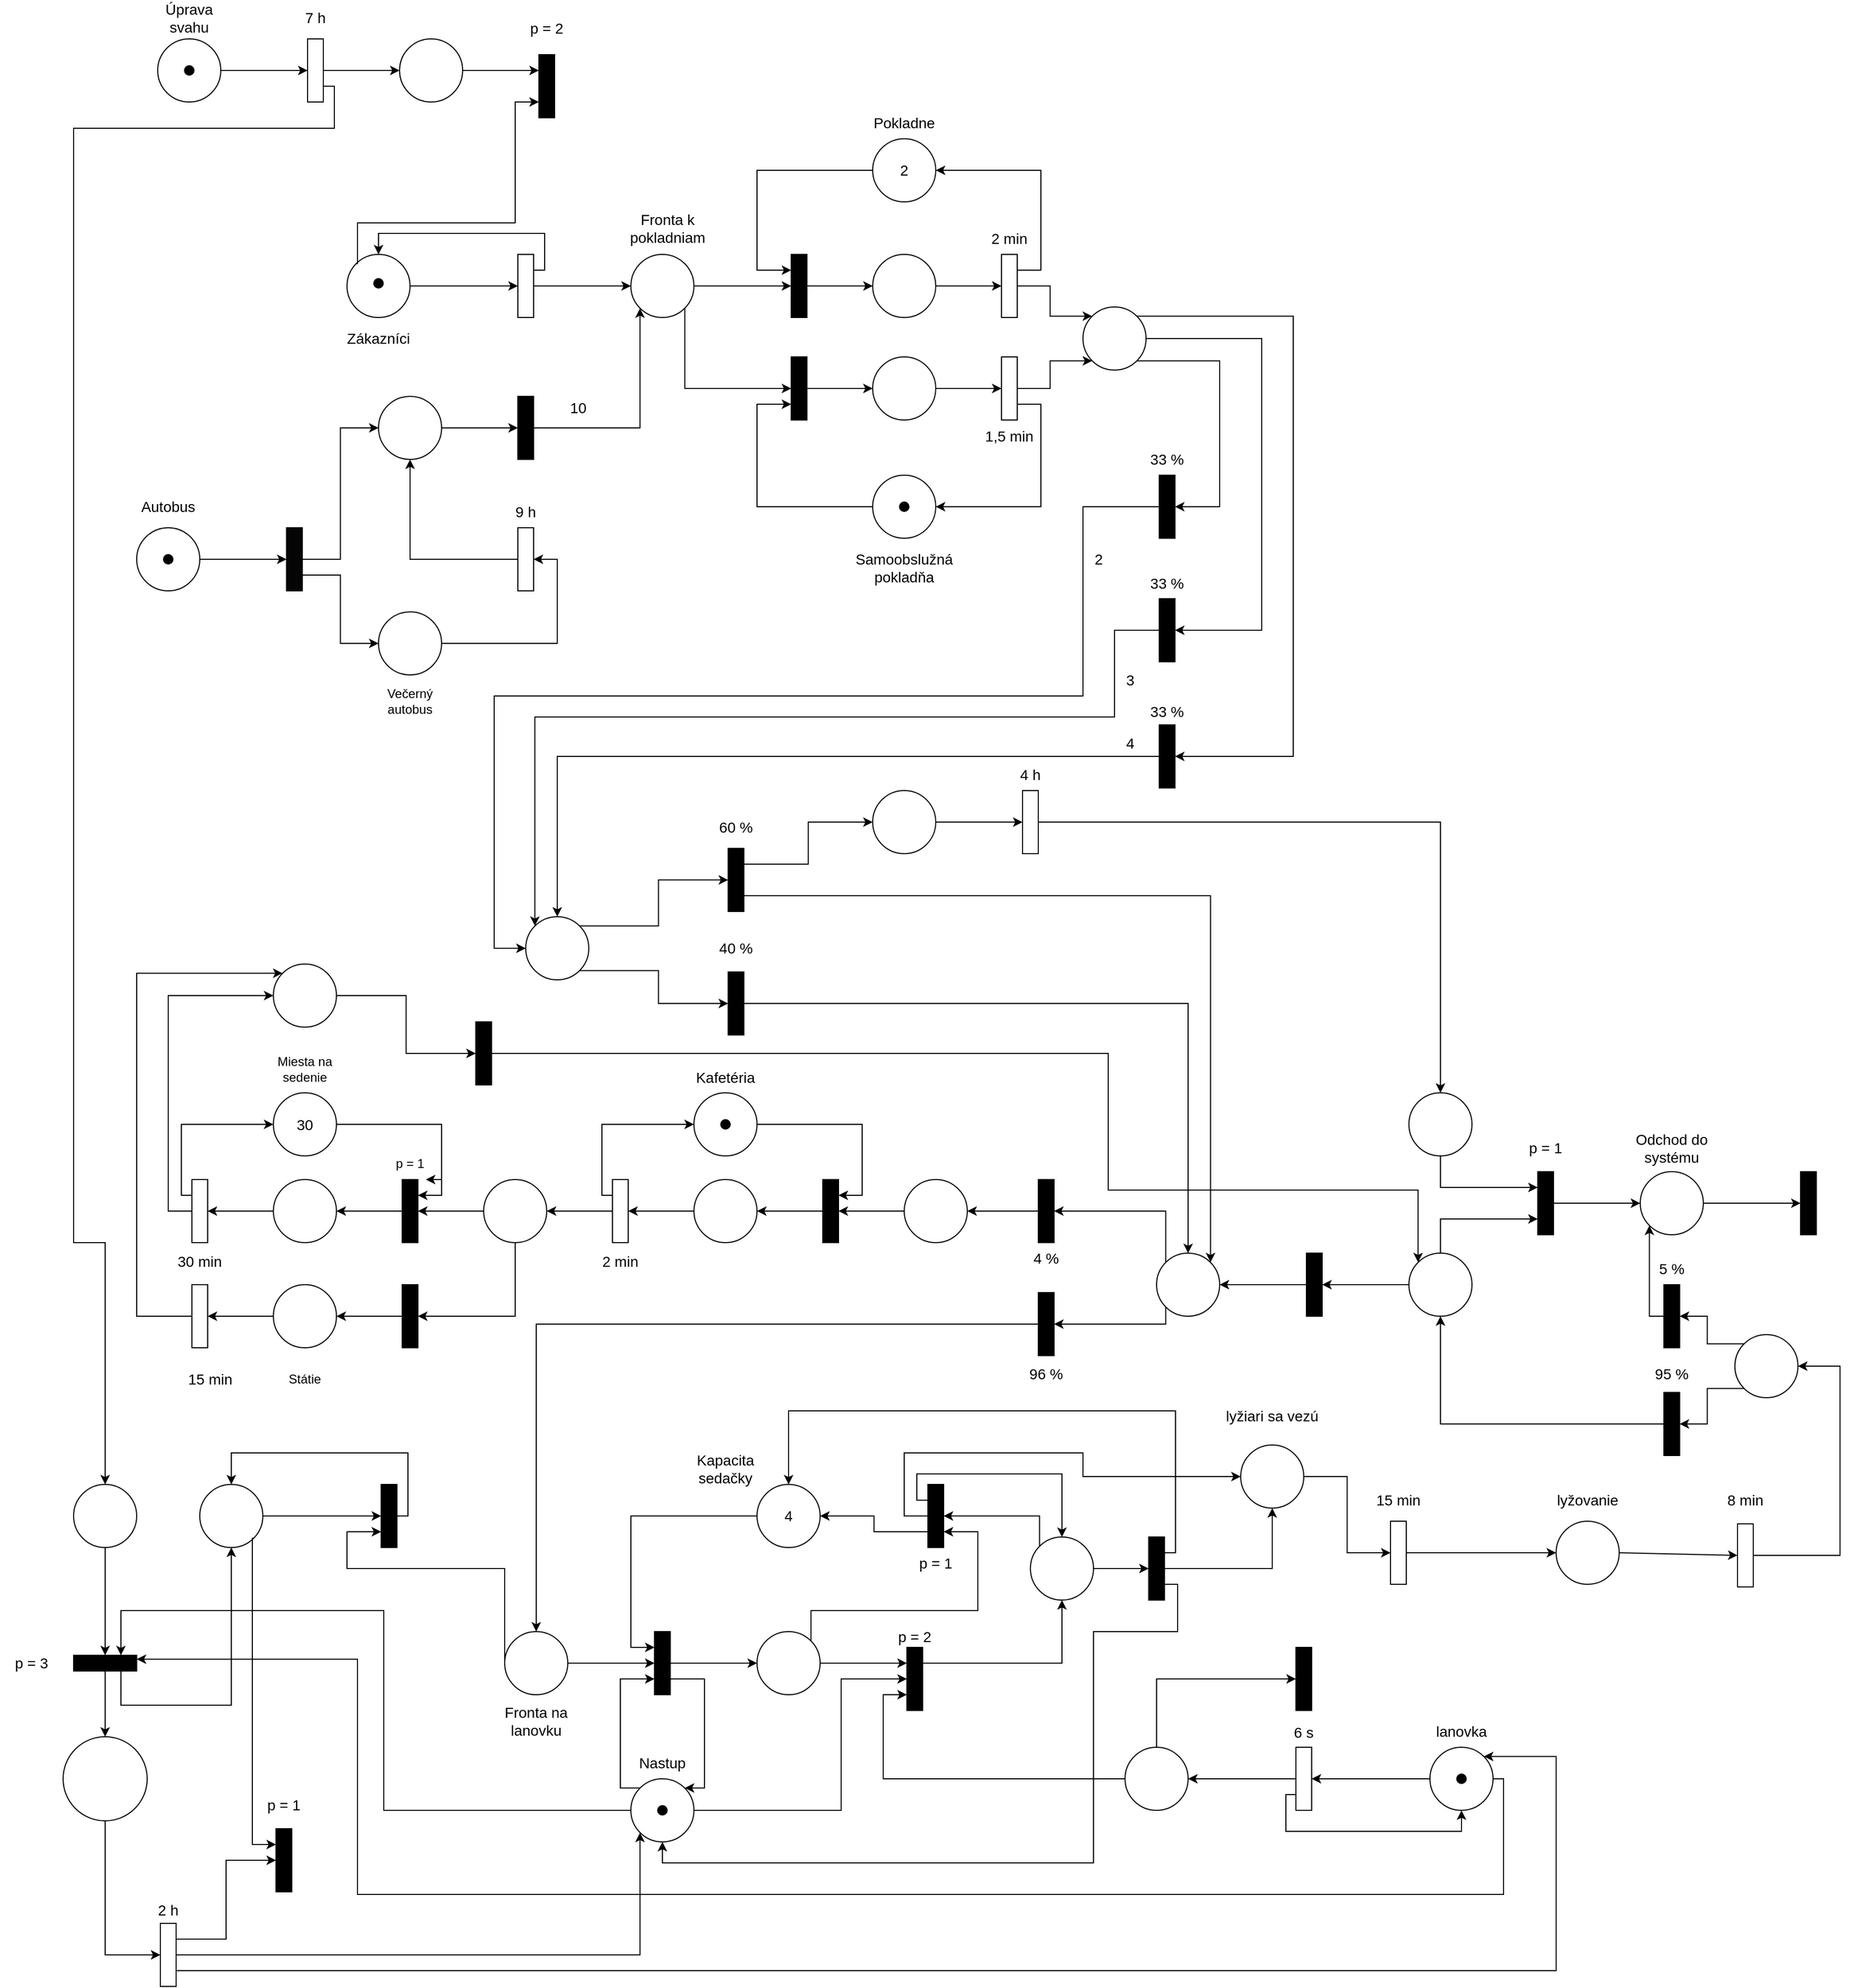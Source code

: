 <mxfile version="22.1.7" type="device">
  <diagram name="Page-1" id="W_xYY2mBdeJjj8uaBrzF">
    <mxGraphModel dx="2900" dy="2644" grid="1" gridSize="10" guides="1" tooltips="1" connect="1" arrows="1" fold="1" page="0" pageScale="1" pageWidth="827" pageHeight="1169" math="0" shadow="0">
      <root>
        <mxCell id="0" />
        <mxCell id="1" parent="0" />
        <mxCell id="AAFjQnPi5kUjQPwpxVuT-1" value="" style="verticalLabelPosition=bottom;verticalAlign=top;html=1;shape=mxgraph.flowchart.on-page_reference;fillColor=none;" parent="1" vertex="1">
          <mxGeometry x="-320" y="70" width="60" height="60" as="geometry" />
        </mxCell>
        <mxCell id="d6f9d9BtoIqbWKQXRGAZ-1" value="" style="rounded=0;whiteSpace=wrap;html=1;rotation=-90;fillColor=#000000;" parent="1" vertex="1">
          <mxGeometry x="-200" y="92.5" width="60" height="15" as="geometry" />
        </mxCell>
        <mxCell id="d6f9d9BtoIqbWKQXRGAZ-3" value="" style="endArrow=classic;html=1;rounded=0;exitX=1;exitY=0.5;exitDx=0;exitDy=0;exitPerimeter=0;entryX=0.5;entryY=0;entryDx=0;entryDy=0;" parent="1" source="AAFjQnPi5kUjQPwpxVuT-1" target="d6f9d9BtoIqbWKQXRGAZ-1" edge="1">
          <mxGeometry width="50" height="50" relative="1" as="geometry">
            <mxPoint x="-240" y="230" as="sourcePoint" />
            <mxPoint x="-190" y="180" as="targetPoint" />
          </mxGeometry>
        </mxCell>
        <mxCell id="d6f9d9BtoIqbWKQXRGAZ-4" value="" style="verticalLabelPosition=bottom;verticalAlign=top;html=1;shape=mxgraph.flowchart.on-page_reference;fillColor=none;" parent="1" vertex="1">
          <mxGeometry x="-80" y="70" width="60" height="60" as="geometry" />
        </mxCell>
        <mxCell id="d6f9d9BtoIqbWKQXRGAZ-5" value="" style="endArrow=classic;html=1;rounded=0;exitX=0.5;exitY=1;exitDx=0;exitDy=0;entryX=0;entryY=0.5;entryDx=0;entryDy=0;entryPerimeter=0;" parent="1" source="d6f9d9BtoIqbWKQXRGAZ-1" target="d6f9d9BtoIqbWKQXRGAZ-4" edge="1">
          <mxGeometry width="50" height="50" relative="1" as="geometry">
            <mxPoint x="-170" y="210" as="sourcePoint" />
            <mxPoint x="-120" y="160" as="targetPoint" />
          </mxGeometry>
        </mxCell>
        <mxCell id="d6f9d9BtoIqbWKQXRGAZ-7" value="" style="verticalLabelPosition=bottom;verticalAlign=top;html=1;shape=mxgraph.flowchart.on-page_reference;fillColor=none;" parent="1" vertex="1">
          <mxGeometry x="-200" y="210" width="60" height="60" as="geometry" />
        </mxCell>
        <mxCell id="d6f9d9BtoIqbWKQXRGAZ-8" value="" style="endArrow=classic;html=1;rounded=0;entryX=0.25;entryY=0;entryDx=0;entryDy=0;exitX=0.145;exitY=0.145;exitDx=0;exitDy=0;exitPerimeter=0;edgeStyle=elbowEdgeStyle;" parent="1" source="d6f9d9BtoIqbWKQXRGAZ-7" target="d6f9d9BtoIqbWKQXRGAZ-1" edge="1">
          <mxGeometry width="50" height="50" relative="1" as="geometry">
            <mxPoint x="-270" y="230" as="sourcePoint" />
            <mxPoint x="-220" y="180" as="targetPoint" />
            <Array as="points">
              <mxPoint x="-210" y="170" />
            </Array>
          </mxGeometry>
        </mxCell>
        <mxCell id="d6f9d9BtoIqbWKQXRGAZ-9" value="" style="endArrow=classic;html=1;rounded=0;exitX=0.25;exitY=1;exitDx=0;exitDy=0;entryX=0.855;entryY=0.145;entryDx=0;entryDy=0;entryPerimeter=0;edgeStyle=elbowEdgeStyle;" parent="1" source="d6f9d9BtoIqbWKQXRGAZ-1" target="d6f9d9BtoIqbWKQXRGAZ-7" edge="1">
          <mxGeometry width="50" height="50" relative="1" as="geometry">
            <mxPoint x="-40" y="200" as="sourcePoint" />
            <mxPoint x="10" y="150" as="targetPoint" />
            <Array as="points">
              <mxPoint x="-130" y="160" />
            </Array>
          </mxGeometry>
        </mxCell>
        <mxCell id="d6f9d9BtoIqbWKQXRGAZ-10" value="&lt;font style=&quot;font-size: 14px;&quot;&gt;Nastup&lt;/font&gt;" style="text;html=1;strokeColor=none;fillColor=none;align=center;verticalAlign=middle;whiteSpace=wrap;rounded=0;" parent="1" vertex="1">
          <mxGeometry x="-200" y="180" width="60" height="30" as="geometry" />
        </mxCell>
        <mxCell id="d6f9d9BtoIqbWKQXRGAZ-11" value="" style="verticalLabelPosition=bottom;verticalAlign=top;html=1;shape=mxgraph.flowchart.on-page_reference;fillColor=none;" parent="1" vertex="1">
          <mxGeometry x="-80" y="-70" width="60" height="60" as="geometry" />
        </mxCell>
        <mxCell id="d6f9d9BtoIqbWKQXRGAZ-12" value="&lt;font style=&quot;font-size: 14px;&quot;&gt;4&lt;/font&gt;" style="text;html=1;strokeColor=none;fillColor=none;align=center;verticalAlign=middle;whiteSpace=wrap;rounded=0;" parent="1" vertex="1">
          <mxGeometry x="-80" y="-55" width="60" height="30" as="geometry" />
        </mxCell>
        <mxCell id="d6f9d9BtoIqbWKQXRGAZ-13" value="" style="endArrow=classic;html=1;rounded=0;exitX=0;exitY=0.5;exitDx=0;exitDy=0;exitPerimeter=0;entryX=0.75;entryY=0;entryDx=0;entryDy=0;edgeStyle=orthogonalEdgeStyle;" parent="1" source="d6f9d9BtoIqbWKQXRGAZ-11" target="d6f9d9BtoIqbWKQXRGAZ-1" edge="1">
          <mxGeometry width="50" height="50" relative="1" as="geometry">
            <mxPoint x="-80" as="sourcePoint" />
            <mxPoint x="-190" y="-50" as="targetPoint" />
            <Array as="points">
              <mxPoint x="-200" y="-40" />
              <mxPoint x="-200" y="85" />
            </Array>
          </mxGeometry>
        </mxCell>
        <mxCell id="d6f9d9BtoIqbWKQXRGAZ-14" value="" style="rounded=0;whiteSpace=wrap;html=1;rotation=-90;fillColor=#000000;" parent="1" vertex="1">
          <mxGeometry x="40" y="107.5" width="60" height="15" as="geometry" />
        </mxCell>
        <mxCell id="d6f9d9BtoIqbWKQXRGAZ-15" value="" style="endArrow=classic;html=1;rounded=0;exitX=1;exitY=0.5;exitDx=0;exitDy=0;exitPerimeter=0;entryX=0.75;entryY=0;entryDx=0;entryDy=0;" parent="1" source="d6f9d9BtoIqbWKQXRGAZ-4" target="d6f9d9BtoIqbWKQXRGAZ-14" edge="1">
          <mxGeometry width="50" height="50" relative="1" as="geometry">
            <mxPoint x="20" y="220" as="sourcePoint" />
            <mxPoint x="70" y="170" as="targetPoint" />
          </mxGeometry>
        </mxCell>
        <mxCell id="d6f9d9BtoIqbWKQXRGAZ-16" value="" style="endArrow=classic;html=1;rounded=0;exitX=1;exitY=0.5;exitDx=0;exitDy=0;exitPerimeter=0;edgeStyle=orthogonalEdgeStyle;entryX=0.5;entryY=0;entryDx=0;entryDy=0;" parent="1" source="d6f9d9BtoIqbWKQXRGAZ-7" target="d6f9d9BtoIqbWKQXRGAZ-14" edge="1">
          <mxGeometry width="50" height="50" relative="1" as="geometry">
            <mxPoint x="-40" y="270" as="sourcePoint" />
            <mxPoint x="50" y="160" as="targetPoint" />
            <Array as="points">
              <mxPoint y="240" />
              <mxPoint y="115" />
            </Array>
          </mxGeometry>
        </mxCell>
        <mxCell id="d6f9d9BtoIqbWKQXRGAZ-19" value="" style="endArrow=classic;html=1;rounded=0;exitX=0;exitY=0.5;exitDx=0;exitDy=0;exitPerimeter=0;entryX=0.5;entryY=1;entryDx=0;entryDy=0;" parent="1" source="d6f9d9BtoIqbWKQXRGAZ-21" target="d6f9d9BtoIqbWKQXRGAZ-20" edge="1">
          <mxGeometry width="50" height="50" relative="1" as="geometry">
            <mxPoint x="540" y="210" as="sourcePoint" />
            <mxPoint x="450" y="200" as="targetPoint" />
          </mxGeometry>
        </mxCell>
        <mxCell id="d6f9d9BtoIqbWKQXRGAZ-20" value="" style="rounded=0;whiteSpace=wrap;html=1;rotation=-90;fillColor=#FFFFFF;" parent="1" vertex="1">
          <mxGeometry x="410" y="202.5" width="60" height="15" as="geometry" />
        </mxCell>
        <mxCell id="d6f9d9BtoIqbWKQXRGAZ-21" value="" style="verticalLabelPosition=bottom;verticalAlign=top;html=1;shape=mxgraph.flowchart.on-page_reference;fillColor=none;" parent="1" vertex="1">
          <mxGeometry x="560" y="180" width="60" height="60" as="geometry" />
        </mxCell>
        <mxCell id="d6f9d9BtoIqbWKQXRGAZ-24" value="&lt;font style=&quot;font-size: 14px;&quot;&gt;lanovka&lt;/font&gt;" style="text;html=1;strokeColor=none;fillColor=none;align=center;verticalAlign=middle;whiteSpace=wrap;rounded=0;" parent="1" vertex="1">
          <mxGeometry x="560" y="150" width="60" height="30" as="geometry" />
        </mxCell>
        <mxCell id="d6f9d9BtoIqbWKQXRGAZ-26" value="&lt;font style=&quot;font-size: 14px;&quot;&gt;6 s&lt;/font&gt;" style="text;html=1;strokeColor=none;fillColor=none;align=center;verticalAlign=middle;whiteSpace=wrap;rounded=0;" parent="1" vertex="1">
          <mxGeometry x="410" y="151" width="60" height="30" as="geometry" />
        </mxCell>
        <mxCell id="d6f9d9BtoIqbWKQXRGAZ-28" value="" style="verticalLabelPosition=bottom;verticalAlign=top;html=1;shape=mxgraph.flowchart.on-page_reference;fillColor=none;" parent="1" vertex="1">
          <mxGeometry x="270" y="180" width="60" height="60" as="geometry" />
        </mxCell>
        <mxCell id="d6f9d9BtoIqbWKQXRGAZ-29" value="" style="endArrow=classic;html=1;rounded=0;exitX=0.5;exitY=0;exitDx=0;exitDy=0;entryX=1;entryY=0.5;entryDx=0;entryDy=0;entryPerimeter=0;" parent="1" source="d6f9d9BtoIqbWKQXRGAZ-20" target="d6f9d9BtoIqbWKQXRGAZ-28" edge="1">
          <mxGeometry width="50" height="50" relative="1" as="geometry">
            <mxPoint x="330" y="140" as="sourcePoint" />
            <mxPoint x="380" y="90" as="targetPoint" />
          </mxGeometry>
        </mxCell>
        <mxCell id="d6f9d9BtoIqbWKQXRGAZ-30" value="" style="endArrow=classic;html=1;rounded=0;exitX=0;exitY=0.5;exitDx=0;exitDy=0;exitPerimeter=0;entryX=0.25;entryY=0;entryDx=0;entryDy=0;edgeStyle=orthogonalEdgeStyle;" parent="1" source="d6f9d9BtoIqbWKQXRGAZ-28" target="d6f9d9BtoIqbWKQXRGAZ-14" edge="1">
          <mxGeometry width="50" height="50" relative="1" as="geometry">
            <mxPoint x="150" y="280" as="sourcePoint" />
            <mxPoint x="200" y="230" as="targetPoint" />
            <Array as="points">
              <mxPoint x="40" y="210" />
              <mxPoint x="40" y="130" />
            </Array>
          </mxGeometry>
        </mxCell>
        <mxCell id="d6f9d9BtoIqbWKQXRGAZ-33" value="" style="verticalLabelPosition=bottom;verticalAlign=top;html=1;shape=mxgraph.flowchart.on-page_reference;fillColor=none;" parent="1" vertex="1">
          <mxGeometry x="180" y="-20" width="60" height="60" as="geometry" />
        </mxCell>
        <mxCell id="d6f9d9BtoIqbWKQXRGAZ-34" value="" style="endArrow=classic;html=1;rounded=0;exitX=0.75;exitY=1;exitDx=0;exitDy=0;edgeStyle=orthogonalEdgeStyle;entryX=0.5;entryY=1;entryDx=0;entryDy=0;entryPerimeter=0;" parent="1" source="d6f9d9BtoIqbWKQXRGAZ-14" target="d6f9d9BtoIqbWKQXRGAZ-33" edge="1">
          <mxGeometry width="50" height="50" relative="1" as="geometry">
            <mxPoint x="150" y="130" as="sourcePoint" />
            <mxPoint x="200" y="80" as="targetPoint" />
          </mxGeometry>
        </mxCell>
        <mxCell id="d6f9d9BtoIqbWKQXRGAZ-35" value="" style="rounded=0;whiteSpace=wrap;html=1;rotation=-90;fillColor=#000000;" parent="1" vertex="1">
          <mxGeometry x="60" y="-47.5" width="60" height="15" as="geometry" />
        </mxCell>
        <mxCell id="d6f9d9BtoIqbWKQXRGAZ-36" value="" style="endArrow=classic;html=1;rounded=0;exitX=0.145;exitY=0.145;exitDx=0;exitDy=0;exitPerimeter=0;entryX=0.5;entryY=1;entryDx=0;entryDy=0;edgeStyle=orthogonalEdgeStyle;" parent="1" source="d6f9d9BtoIqbWKQXRGAZ-33" target="d6f9d9BtoIqbWKQXRGAZ-35" edge="1">
          <mxGeometry width="50" height="50" relative="1" as="geometry">
            <mxPoint x="290" y="-20" as="sourcePoint" />
            <mxPoint x="180" y="-90" as="targetPoint" />
            <Array as="points">
              <mxPoint x="189" y="-40" />
            </Array>
          </mxGeometry>
        </mxCell>
        <mxCell id="d6f9d9BtoIqbWKQXRGAZ-37" value="" style="endArrow=classic;html=1;rounded=0;exitX=0.855;exitY=0.145;exitDx=0;exitDy=0;exitPerimeter=0;entryX=0.25;entryY=1;entryDx=0;entryDy=0;edgeStyle=orthogonalEdgeStyle;" parent="1" source="d6f9d9BtoIqbWKQXRGAZ-4" target="d6f9d9BtoIqbWKQXRGAZ-35" edge="1">
          <mxGeometry width="50" height="50" relative="1" as="geometry">
            <mxPoint x="-10" y="60" as="sourcePoint" />
            <mxPoint x="40" y="10" as="targetPoint" />
            <Array as="points">
              <mxPoint x="-29" y="50" />
              <mxPoint x="130" y="50" />
              <mxPoint x="130" y="-25" />
            </Array>
          </mxGeometry>
        </mxCell>
        <mxCell id="d6f9d9BtoIqbWKQXRGAZ-39" value="&lt;font style=&quot;font-size: 14px;&quot;&gt;p = 2&lt;/font&gt;" style="text;html=1;strokeColor=none;fillColor=none;align=center;verticalAlign=middle;whiteSpace=wrap;rounded=0;" parent="1" vertex="1">
          <mxGeometry x="40" y="60" width="60" height="30" as="geometry" />
        </mxCell>
        <mxCell id="d6f9d9BtoIqbWKQXRGAZ-40" value="&lt;font style=&quot;font-size: 14px;&quot;&gt;p = 1&lt;/font&gt;" style="text;html=1;strokeColor=none;fillColor=none;align=center;verticalAlign=middle;whiteSpace=wrap;rounded=0;" parent="1" vertex="1">
          <mxGeometry x="60" y="-10" width="60" height="30" as="geometry" />
        </mxCell>
        <mxCell id="d6f9d9BtoIqbWKQXRGAZ-41" value="" style="endArrow=classic;html=1;rounded=0;exitX=0.75;exitY=0;exitDx=0;exitDy=0;entryX=0.5;entryY=0;entryDx=0;entryDy=0;entryPerimeter=0;edgeStyle=orthogonalEdgeStyle;" parent="1" source="d6f9d9BtoIqbWKQXRGAZ-35" target="d6f9d9BtoIqbWKQXRGAZ-33" edge="1">
          <mxGeometry width="50" height="50" relative="1" as="geometry">
            <mxPoint x="290" y="-80" as="sourcePoint" />
            <mxPoint x="220" y="-130" as="targetPoint" />
            <Array as="points">
              <mxPoint x="72" y="-55" />
              <mxPoint x="72" y="-80" />
              <mxPoint x="210" y="-80" />
            </Array>
          </mxGeometry>
        </mxCell>
        <mxCell id="d6f9d9BtoIqbWKQXRGAZ-42" value="" style="endArrow=classic;html=1;rounded=0;exitX=0.5;exitY=0;exitDx=0;exitDy=0;entryX=0;entryY=0.5;entryDx=0;entryDy=0;entryPerimeter=0;edgeStyle=orthogonalEdgeStyle;" parent="1" source="d6f9d9BtoIqbWKQXRGAZ-35" target="d6f9d9BtoIqbWKQXRGAZ-43" edge="1">
          <mxGeometry width="50" height="50" relative="1" as="geometry">
            <mxPoint x="390" y="10" as="sourcePoint" />
            <mxPoint x="310" y="-60" as="targetPoint" />
            <Array as="points">
              <mxPoint x="60" y="-40" />
              <mxPoint x="60" y="-100" />
              <mxPoint x="230" y="-100" />
              <mxPoint x="230" y="-78" />
            </Array>
          </mxGeometry>
        </mxCell>
        <mxCell id="d6f9d9BtoIqbWKQXRGAZ-43" value="" style="verticalLabelPosition=bottom;verticalAlign=top;html=1;shape=mxgraph.flowchart.on-page_reference;fillColor=none;" parent="1" vertex="1">
          <mxGeometry x="380" y="-107.5" width="60" height="60" as="geometry" />
        </mxCell>
        <mxCell id="d6f9d9BtoIqbWKQXRGAZ-44" value="" style="endArrow=classic;html=1;rounded=0;exitX=0.25;exitY=0;exitDx=0;exitDy=0;entryX=1;entryY=0.5;entryDx=0;entryDy=0;entryPerimeter=0;edgeStyle=orthogonalEdgeStyle;" parent="1" source="d6f9d9BtoIqbWKQXRGAZ-35" target="d6f9d9BtoIqbWKQXRGAZ-11" edge="1">
          <mxGeometry width="50" height="50" relative="1" as="geometry">
            <mxPoint x="-10" y="20" as="sourcePoint" />
            <mxPoint as="targetPoint" />
          </mxGeometry>
        </mxCell>
        <mxCell id="d6f9d9BtoIqbWKQXRGAZ-45" value="" style="rounded=0;whiteSpace=wrap;html=1;rotation=-90;fillColor=#000000;" parent="1" vertex="1">
          <mxGeometry x="270" y="2.5" width="60" height="15" as="geometry" />
        </mxCell>
        <mxCell id="d6f9d9BtoIqbWKQXRGAZ-46" value="" style="endArrow=classic;html=1;rounded=0;exitX=1;exitY=0.5;exitDx=0;exitDy=0;exitPerimeter=0;entryX=0.5;entryY=0;entryDx=0;entryDy=0;" parent="1" source="d6f9d9BtoIqbWKQXRGAZ-33" target="d6f9d9BtoIqbWKQXRGAZ-45" edge="1">
          <mxGeometry width="50" height="50" relative="1" as="geometry">
            <mxPoint x="490" y="50" as="sourcePoint" />
            <mxPoint x="540" as="targetPoint" />
          </mxGeometry>
        </mxCell>
        <mxCell id="d6f9d9BtoIqbWKQXRGAZ-47" value="" style="endArrow=classic;html=1;rounded=0;exitX=0.75;exitY=1;exitDx=0;exitDy=0;entryX=0.5;entryY=0;entryDx=0;entryDy=0;entryPerimeter=0;edgeStyle=orthogonalEdgeStyle;" parent="1" source="d6f9d9BtoIqbWKQXRGAZ-45" target="d6f9d9BtoIqbWKQXRGAZ-11" edge="1">
          <mxGeometry width="50" height="50" relative="1" as="geometry">
            <mxPoint x="390" y="40" as="sourcePoint" />
            <mxPoint x="440" y="-10" as="targetPoint" />
            <Array as="points">
              <mxPoint x="318" y="-5" />
              <mxPoint x="318" y="-140" />
              <mxPoint x="-50" y="-140" />
            </Array>
          </mxGeometry>
        </mxCell>
        <mxCell id="d6f9d9BtoIqbWKQXRGAZ-48" value="" style="endArrow=classic;html=1;rounded=0;exitX=0.5;exitY=1;exitDx=0;exitDy=0;entryX=0.5;entryY=1;entryDx=0;entryDy=0;entryPerimeter=0;edgeStyle=orthogonalEdgeStyle;" parent="1" source="d6f9d9BtoIqbWKQXRGAZ-45" target="d6f9d9BtoIqbWKQXRGAZ-43" edge="1">
          <mxGeometry width="50" height="50" relative="1" as="geometry">
            <mxPoint x="460" y="50" as="sourcePoint" />
            <mxPoint x="510" as="targetPoint" />
          </mxGeometry>
        </mxCell>
        <mxCell id="d6f9d9BtoIqbWKQXRGAZ-49" value="" style="endArrow=classic;html=1;rounded=0;exitX=0.25;exitY=1;exitDx=0;exitDy=0;entryX=0.5;entryY=1;entryDx=0;entryDy=0;entryPerimeter=0;edgeStyle=orthogonalEdgeStyle;" parent="1" source="d6f9d9BtoIqbWKQXRGAZ-45" target="d6f9d9BtoIqbWKQXRGAZ-7" edge="1">
          <mxGeometry width="50" height="50" relative="1" as="geometry">
            <mxPoint x="470" y="60" as="sourcePoint" />
            <mxPoint x="520" y="10" as="targetPoint" />
            <Array as="points">
              <mxPoint x="320" y="25" />
              <mxPoint x="320" y="70" />
              <mxPoint x="240" y="70" />
              <mxPoint x="240" y="290" />
              <mxPoint x="-170" y="290" />
            </Array>
          </mxGeometry>
        </mxCell>
        <mxCell id="d6f9d9BtoIqbWKQXRGAZ-50" value="" style="endArrow=classic;html=1;rounded=0;exitX=1;exitY=0.5;exitDx=0;exitDy=0;exitPerimeter=0;entryX=0.5;entryY=0;entryDx=0;entryDy=0;edgeStyle=orthogonalEdgeStyle;" parent="1" source="d6f9d9BtoIqbWKQXRGAZ-43" target="d6f9d9BtoIqbWKQXRGAZ-51" edge="1">
          <mxGeometry width="50" height="50" relative="1" as="geometry">
            <mxPoint x="620" y="-60" as="sourcePoint" />
            <mxPoint x="560" y="-77" as="targetPoint" />
          </mxGeometry>
        </mxCell>
        <mxCell id="d6f9d9BtoIqbWKQXRGAZ-51" value="" style="rounded=0;whiteSpace=wrap;html=1;rotation=-90;fillColor=#FFFFFF;" parent="1" vertex="1">
          <mxGeometry x="500" y="-12.5" width="60" height="15" as="geometry" />
        </mxCell>
        <mxCell id="d6f9d9BtoIqbWKQXRGAZ-55" value="&lt;font style=&quot;font-size: 14px;&quot;&gt;15 min&lt;/font&gt;" style="text;html=1;strokeColor=none;fillColor=none;align=center;verticalAlign=middle;whiteSpace=wrap;rounded=0;" parent="1" vertex="1">
          <mxGeometry x="500" y="-70" width="60" height="30" as="geometry" />
        </mxCell>
        <mxCell id="d6f9d9BtoIqbWKQXRGAZ-71" value="&lt;font style=&quot;font-size: 14px;&quot;&gt;Fronta na lanovku&lt;/font&gt;" style="text;html=1;strokeColor=none;fillColor=none;align=center;verticalAlign=middle;whiteSpace=wrap;rounded=0;" parent="1" vertex="1">
          <mxGeometry x="-325" y="140" width="70" height="30" as="geometry" />
        </mxCell>
        <mxCell id="d6f9d9BtoIqbWKQXRGAZ-72" value="&lt;font style=&quot;font-size: 14px;&quot;&gt;Kapacita sedačky&lt;/font&gt;" style="text;html=1;strokeColor=none;fillColor=none;align=center;verticalAlign=middle;whiteSpace=wrap;rounded=0;" parent="1" vertex="1">
          <mxGeometry x="-140" y="-100" width="60" height="30" as="geometry" />
        </mxCell>
        <mxCell id="d6f9d9BtoIqbWKQXRGAZ-73" value="" style="endArrow=classic;html=1;rounded=0;exitX=0.5;exitY=1;exitDx=0;exitDy=0;edgeStyle=orthogonalEdgeStyle;entryX=0;entryY=0.5;entryDx=0;entryDy=0;entryPerimeter=0;" parent="1" source="d6f9d9BtoIqbWKQXRGAZ-51" target="d6f9d9BtoIqbWKQXRGAZ-74" edge="1">
          <mxGeometry width="50" height="50" relative="1" as="geometry">
            <mxPoint x="750" y="-90" as="sourcePoint" />
            <mxPoint x="649" y="-77" as="targetPoint" />
          </mxGeometry>
        </mxCell>
        <mxCell id="d6f9d9BtoIqbWKQXRGAZ-74" value="" style="verticalLabelPosition=bottom;verticalAlign=top;html=1;shape=mxgraph.flowchart.on-page_reference;fillColor=none;" parent="1" vertex="1">
          <mxGeometry x="680" y="-35" width="60" height="60" as="geometry" />
        </mxCell>
        <mxCell id="d6f9d9BtoIqbWKQXRGAZ-87" value="" style="endArrow=classic;html=1;rounded=0;exitX=1;exitY=0.5;exitDx=0;exitDy=0;exitPerimeter=0;entryX=0.5;entryY=0;entryDx=0;entryDy=0;" parent="1" source="d6f9d9BtoIqbWKQXRGAZ-74" target="d6f9d9BtoIqbWKQXRGAZ-88" edge="1">
          <mxGeometry width="50" height="50" relative="1" as="geometry">
            <mxPoint x="860" y="-140" as="sourcePoint" />
            <mxPoint x="800" y="-30" as="targetPoint" />
          </mxGeometry>
        </mxCell>
        <mxCell id="d6f9d9BtoIqbWKQXRGAZ-88" value="" style="rounded=0;whiteSpace=wrap;html=1;rotation=-90;fillColor=#FFFFFF;" parent="1" vertex="1">
          <mxGeometry x="830" y="-10" width="60" height="15" as="geometry" />
        </mxCell>
        <mxCell id="d6f9d9BtoIqbWKQXRGAZ-90" value="&lt;font style=&quot;font-size: 14px;&quot;&gt;8 min&lt;/font&gt;" style="text;html=1;strokeColor=none;fillColor=none;align=center;verticalAlign=middle;whiteSpace=wrap;rounded=0;" parent="1" vertex="1">
          <mxGeometry x="830" y="-70" width="60" height="30" as="geometry" />
        </mxCell>
        <mxCell id="d6f9d9BtoIqbWKQXRGAZ-91" value="" style="endArrow=classic;html=1;rounded=0;edgeStyle=orthogonalEdgeStyle;entryX=0.5;entryY=1;entryDx=0;entryDy=0;entryPerimeter=0;exitX=0.5;exitY=0;exitDx=0;exitDy=0;" parent="1" source="Glq_Ww2nSN_IWylqdzYb-45" target="UBZR0KBog6GGiBJ8UuVx-93" edge="1">
          <mxGeometry width="50" height="50" relative="1" as="geometry">
            <mxPoint x="610" y="-160" as="sourcePoint" />
            <mxPoint x="500" y="-230" as="targetPoint" />
          </mxGeometry>
        </mxCell>
        <mxCell id="d6f9d9BtoIqbWKQXRGAZ-92" value="" style="verticalLabelPosition=bottom;verticalAlign=top;html=1;shape=mxgraph.flowchart.on-page_reference;fillColor=none;" parent="1" vertex="1">
          <mxGeometry x="300" y="-290" width="60" height="60" as="geometry" />
        </mxCell>
        <mxCell id="d6f9d9BtoIqbWKQXRGAZ-93" value="" style="endArrow=classic;html=1;rounded=0;exitX=0.145;exitY=0.855;exitDx=0;exitDy=0;exitPerimeter=0;entryX=0.5;entryY=1;entryDx=0;entryDy=0;edgeStyle=orthogonalEdgeStyle;" parent="1" source="d6f9d9BtoIqbWKQXRGAZ-92" target="d6f9d9BtoIqbWKQXRGAZ-94" edge="1">
          <mxGeometry width="50" height="50" relative="1" as="geometry">
            <mxPoint x="90" y="-240" as="sourcePoint" />
            <mxPoint x="190" y="-230" as="targetPoint" />
            <Array as="points">
              <mxPoint x="309" y="-222" />
            </Array>
          </mxGeometry>
        </mxCell>
        <mxCell id="d6f9d9BtoIqbWKQXRGAZ-94" value="" style="rounded=0;whiteSpace=wrap;html=1;rotation=-90;fillColor=#000000;" parent="1" vertex="1">
          <mxGeometry x="165" y="-230" width="60" height="15" as="geometry" />
        </mxCell>
        <mxCell id="d6f9d9BtoIqbWKQXRGAZ-95" value="" style="endArrow=classic;html=1;rounded=0;exitX=0.5;exitY=0;exitDx=0;exitDy=0;entryX=0.5;entryY=0;entryDx=0;entryDy=0;entryPerimeter=0;edgeStyle=orthogonalEdgeStyle;" parent="1" source="d6f9d9BtoIqbWKQXRGAZ-94" target="AAFjQnPi5kUjQPwpxVuT-1" edge="1">
          <mxGeometry width="50" height="50" relative="1" as="geometry">
            <mxPoint x="-180" y="-200" as="sourcePoint" />
            <mxPoint x="-130" y="-250" as="targetPoint" />
          </mxGeometry>
        </mxCell>
        <mxCell id="d6f9d9BtoIqbWKQXRGAZ-96" value="&lt;font style=&quot;font-size: 14px;&quot;&gt;96 %&lt;/font&gt;" style="text;html=1;strokeColor=none;fillColor=none;align=center;verticalAlign=middle;whiteSpace=wrap;rounded=0;" parent="1" vertex="1">
          <mxGeometry x="165" y="-190" width="60" height="30" as="geometry" />
        </mxCell>
        <mxCell id="d6f9d9BtoIqbWKQXRGAZ-97" value="" style="rounded=0;whiteSpace=wrap;html=1;rotation=-90;fillColor=#000000;" parent="1" vertex="1">
          <mxGeometry x="-440" y="-337.5" width="60" height="15" as="geometry" />
        </mxCell>
        <mxCell id="d6f9d9BtoIqbWKQXRGAZ-99" value="" style="endArrow=classic;html=1;rounded=0;exitX=0.145;exitY=0.145;exitDx=0;exitDy=0;exitPerimeter=0;edgeStyle=orthogonalEdgeStyle;entryX=0.5;entryY=1;entryDx=0;entryDy=0;" parent="1" source="d6f9d9BtoIqbWKQXRGAZ-92" target="UBZR0KBog6GGiBJ8UuVx-118" edge="1">
          <mxGeometry width="50" height="50" relative="1" as="geometry">
            <mxPoint x="250" y="-320" as="sourcePoint" />
            <mxPoint x="230" y="-320" as="targetPoint" />
            <Array as="points">
              <mxPoint x="309" y="-330" />
            </Array>
          </mxGeometry>
        </mxCell>
        <mxCell id="d6f9d9BtoIqbWKQXRGAZ-100" value="&lt;font style=&quot;font-size: 14px;&quot;&gt;4 %&lt;/font&gt;" style="text;html=1;strokeColor=none;fillColor=none;align=center;verticalAlign=middle;whiteSpace=wrap;rounded=0;" parent="1" vertex="1">
          <mxGeometry x="165" y="-300" width="60" height="30" as="geometry" />
        </mxCell>
        <mxCell id="d6f9d9BtoIqbWKQXRGAZ-102" value="" style="verticalLabelPosition=bottom;verticalAlign=top;html=1;shape=mxgraph.flowchart.on-page_reference;fillColor=none;" parent="1" vertex="1">
          <mxGeometry x="-540" y="-442.5" width="60" height="60" as="geometry" />
        </mxCell>
        <mxCell id="d6f9d9BtoIqbWKQXRGAZ-103" value="" style="endArrow=classic;html=1;rounded=0;exitX=1;exitY=0.5;exitDx=0;exitDy=0;exitPerimeter=0;entryX=0.75;entryY=1;entryDx=0;entryDy=0;edgeStyle=orthogonalEdgeStyle;" parent="1" source="UBZR0KBog6GGiBJ8UuVx-158" target="d6f9d9BtoIqbWKQXRGAZ-97" edge="1">
          <mxGeometry width="50" height="50" relative="1" as="geometry">
            <mxPoint x="-400" y="-422.5" as="sourcePoint" />
            <mxPoint x="-350" y="-472.5" as="targetPoint" />
            <Array as="points">
              <mxPoint x="-380" y="-344.5" />
            </Array>
          </mxGeometry>
        </mxCell>
        <mxCell id="d6f9d9BtoIqbWKQXRGAZ-104" value="&lt;font style=&quot;font-size: 14px;&quot;&gt;30&lt;/font&gt;" style="text;html=1;strokeColor=none;fillColor=none;align=center;verticalAlign=middle;whiteSpace=wrap;rounded=0;" parent="1" vertex="1">
          <mxGeometry x="-540" y="-427.5" width="60" height="30" as="geometry" />
        </mxCell>
        <mxCell id="d6f9d9BtoIqbWKQXRGAZ-106" value="" style="rounded=0;whiteSpace=wrap;html=1;rotation=-90;fillColor=#FFFFFF;" parent="1" vertex="1">
          <mxGeometry x="-640" y="-337.5" width="60" height="15" as="geometry" />
        </mxCell>
        <mxCell id="d6f9d9BtoIqbWKQXRGAZ-107" value="" style="verticalLabelPosition=bottom;verticalAlign=top;html=1;shape=mxgraph.flowchart.on-page_reference;fillColor=none;" parent="1" vertex="1">
          <mxGeometry x="-540" y="-360" width="60" height="60" as="geometry" />
        </mxCell>
        <mxCell id="d6f9d9BtoIqbWKQXRGAZ-108" value="" style="endArrow=classic;html=1;rounded=0;exitX=0.5;exitY=0;exitDx=0;exitDy=0;entryX=1;entryY=0.5;entryDx=0;entryDy=0;entryPerimeter=0;" parent="1" source="d6f9d9BtoIqbWKQXRGAZ-97" target="d6f9d9BtoIqbWKQXRGAZ-107" edge="1">
          <mxGeometry width="50" height="50" relative="1" as="geometry">
            <mxPoint x="-580" y="-232.5" as="sourcePoint" />
            <mxPoint x="-530" y="-282.5" as="targetPoint" />
          </mxGeometry>
        </mxCell>
        <mxCell id="d6f9d9BtoIqbWKQXRGAZ-109" value="" style="endArrow=classic;html=1;rounded=0;exitX=0;exitY=0.5;exitDx=0;exitDy=0;exitPerimeter=0;entryX=0.5;entryY=1;entryDx=0;entryDy=0;" parent="1" source="d6f9d9BtoIqbWKQXRGAZ-107" target="d6f9d9BtoIqbWKQXRGAZ-106" edge="1">
          <mxGeometry width="50" height="50" relative="1" as="geometry">
            <mxPoint x="-800" y="-302.5" as="sourcePoint" />
            <mxPoint x="-610" y="-332.5" as="targetPoint" />
          </mxGeometry>
        </mxCell>
        <mxCell id="d6f9d9BtoIqbWKQXRGAZ-111" value="" style="endArrow=classic;html=1;rounded=0;exitX=0.75;exitY=0;exitDx=0;exitDy=0;entryX=0;entryY=0.5;entryDx=0;entryDy=0;entryPerimeter=0;edgeStyle=orthogonalEdgeStyle;" parent="1" source="d6f9d9BtoIqbWKQXRGAZ-106" target="d6f9d9BtoIqbWKQXRGAZ-102" edge="1">
          <mxGeometry width="50" height="50" relative="1" as="geometry">
            <mxPoint x="-680" y="-412.5" as="sourcePoint" />
            <mxPoint x="-580" y="-382.5" as="targetPoint" />
          </mxGeometry>
        </mxCell>
        <mxCell id="d6f9d9BtoIqbWKQXRGAZ-112" value="" style="endArrow=classic;html=1;rounded=0;entryX=0.145;entryY=0.145;entryDx=0;entryDy=0;entryPerimeter=0;edgeStyle=orthogonalEdgeStyle;exitX=0.5;exitY=1;exitDx=0;exitDy=0;" parent="1" source="UBZR0KBog6GGiBJ8UuVx-154" target="UBZR0KBog6GGiBJ8UuVx-93" edge="1">
          <mxGeometry width="50" height="50" relative="1" as="geometry">
            <mxPoint x="-170" y="-480" as="sourcePoint" />
            <mxPoint x="-140" y="-350" as="targetPoint" />
            <Array as="points">
              <mxPoint x="254" y="-480" />
              <mxPoint x="254" y="-350" />
              <mxPoint x="549" y="-350" />
            </Array>
          </mxGeometry>
        </mxCell>
        <mxCell id="d6f9d9BtoIqbWKQXRGAZ-113" value="" style="shape=waypoint;sketch=0;fillStyle=solid;size=6;pointerEvents=1;points=[];fillColor=none;resizable=0;rotatable=0;perimeter=centerPerimeter;snapToPoint=1;strokeWidth=3;" parent="1" vertex="1">
          <mxGeometry x="580" y="200" width="20" height="20" as="geometry" />
        </mxCell>
        <mxCell id="d6f9d9BtoIqbWKQXRGAZ-114" value="" style="shape=waypoint;sketch=0;fillStyle=solid;size=6;pointerEvents=1;points=[];fillColor=none;resizable=0;rotatable=0;perimeter=centerPerimeter;snapToPoint=1;strokeWidth=3;" parent="1" vertex="1">
          <mxGeometry x="-180" y="230" width="20" height="20" as="geometry" />
        </mxCell>
        <mxCell id="UBZR0KBog6GGiBJ8UuVx-1" value="" style="verticalLabelPosition=bottom;verticalAlign=top;html=1;shape=mxgraph.flowchart.on-page_reference;fillColor=none;" parent="1" vertex="1">
          <mxGeometry x="-200" y="-1240" width="60" height="60" as="geometry" />
        </mxCell>
        <mxCell id="UBZR0KBog6GGiBJ8UuVx-2" value="" style="endArrow=classic;html=1;rounded=0;exitX=1;exitY=0.5;exitDx=0;exitDy=0;exitPerimeter=0;entryX=0.5;entryY=0;entryDx=0;entryDy=0;" parent="1" source="UBZR0KBog6GGiBJ8UuVx-1" target="UBZR0KBog6GGiBJ8UuVx-3" edge="1">
          <mxGeometry width="50" height="50" relative="1" as="geometry">
            <mxPoint x="10" y="-1200" as="sourcePoint" />
            <mxPoint x="-40" y="-1210" as="targetPoint" />
          </mxGeometry>
        </mxCell>
        <mxCell id="UBZR0KBog6GGiBJ8UuVx-3" value="" style="rounded=0;whiteSpace=wrap;html=1;rotation=-90;fillColor=#000000;" parent="1" vertex="1">
          <mxGeometry x="-70" y="-1217.5" width="60" height="15" as="geometry" />
        </mxCell>
        <mxCell id="UBZR0KBog6GGiBJ8UuVx-5" value="" style="verticalLabelPosition=bottom;verticalAlign=top;html=1;shape=mxgraph.flowchart.on-page_reference;fillColor=none;" parent="1" vertex="1">
          <mxGeometry x="30" y="-1240" width="60" height="60" as="geometry" />
        </mxCell>
        <mxCell id="UBZR0KBog6GGiBJ8UuVx-6" value="" style="endArrow=classic;html=1;rounded=0;exitX=0.5;exitY=1;exitDx=0;exitDy=0;entryX=0;entryY=0.5;entryDx=0;entryDy=0;entryPerimeter=0;" parent="1" source="UBZR0KBog6GGiBJ8UuVx-3" target="UBZR0KBog6GGiBJ8UuVx-5" edge="1">
          <mxGeometry width="50" height="50" relative="1" as="geometry">
            <mxPoint x="310" y="-890" as="sourcePoint" />
            <mxPoint x="360" y="-940" as="targetPoint" />
          </mxGeometry>
        </mxCell>
        <mxCell id="UBZR0KBog6GGiBJ8UuVx-7" value="" style="rounded=0;whiteSpace=wrap;html=1;rotation=-90;fillColor=#FFFFFF;" parent="1" vertex="1">
          <mxGeometry x="130" y="-1217.5" width="60" height="15" as="geometry" />
        </mxCell>
        <mxCell id="UBZR0KBog6GGiBJ8UuVx-8" value="" style="endArrow=classic;html=1;rounded=0;exitX=1;exitY=0.5;exitDx=0;exitDy=0;exitPerimeter=0;entryX=0.5;entryY=0;entryDx=0;entryDy=0;" parent="1" source="UBZR0KBog6GGiBJ8UuVx-5" target="UBZR0KBog6GGiBJ8UuVx-7" edge="1">
          <mxGeometry width="50" height="50" relative="1" as="geometry">
            <mxPoint x="230" y="-1030" as="sourcePoint" />
            <mxPoint x="280" y="-1080" as="targetPoint" />
          </mxGeometry>
        </mxCell>
        <mxCell id="UBZR0KBog6GGiBJ8UuVx-9" value="" style="verticalLabelPosition=bottom;verticalAlign=top;html=1;shape=mxgraph.flowchart.on-page_reference;fillColor=none;" parent="1" vertex="1">
          <mxGeometry x="30" y="-1350" width="60" height="60" as="geometry" />
        </mxCell>
        <mxCell id="UBZR0KBog6GGiBJ8UuVx-10" value="&lt;font style=&quot;font-size: 14px;&quot;&gt;2&lt;/font&gt;" style="text;html=1;strokeColor=none;fillColor=none;align=center;verticalAlign=middle;whiteSpace=wrap;rounded=0;" parent="1" vertex="1">
          <mxGeometry x="30" y="-1335" width="60" height="30" as="geometry" />
        </mxCell>
        <mxCell id="UBZR0KBog6GGiBJ8UuVx-11" value="" style="endArrow=classic;html=1;rounded=0;exitX=0.75;exitY=1;exitDx=0;exitDy=0;entryX=1;entryY=0.5;entryDx=0;entryDy=0;entryPerimeter=0;edgeStyle=orthogonalEdgeStyle;" parent="1" source="UBZR0KBog6GGiBJ8UuVx-7" target="UBZR0KBog6GGiBJ8UuVx-9" edge="1">
          <mxGeometry width="50" height="50" relative="1" as="geometry">
            <mxPoint x="340" y="-1190" as="sourcePoint" />
            <mxPoint x="390" y="-1240" as="targetPoint" />
            <Array as="points">
              <mxPoint x="190" y="-1225" />
              <mxPoint x="190" y="-1320" />
            </Array>
          </mxGeometry>
        </mxCell>
        <mxCell id="UBZR0KBog6GGiBJ8UuVx-12" value="" style="endArrow=classic;html=1;rounded=0;exitX=0;exitY=0.5;exitDx=0;exitDy=0;exitPerimeter=0;entryX=0.75;entryY=0;entryDx=0;entryDy=0;edgeStyle=orthogonalEdgeStyle;" parent="1" source="UBZR0KBog6GGiBJ8UuVx-9" target="UBZR0KBog6GGiBJ8UuVx-3" edge="1">
          <mxGeometry width="50" height="50" relative="1" as="geometry">
            <mxPoint x="-210" y="-1330" as="sourcePoint" />
            <mxPoint x="-160" y="-1380" as="targetPoint" />
            <Array as="points">
              <mxPoint x="-80" y="-1320" />
              <mxPoint x="-80" y="-1225" />
            </Array>
          </mxGeometry>
        </mxCell>
        <mxCell id="UBZR0KBog6GGiBJ8UuVx-13" value="" style="endArrow=classic;html=1;rounded=0;exitX=0.855;exitY=0.855;exitDx=0;exitDy=0;exitPerimeter=0;entryX=0.5;entryY=0;entryDx=0;entryDy=0;edgeStyle=orthogonalEdgeStyle;" parent="1" source="UBZR0KBog6GGiBJ8UuVx-1" target="UBZR0KBog6GGiBJ8UuVx-14" edge="1">
          <mxGeometry width="50" height="50" relative="1" as="geometry">
            <mxPoint x="-60" y="-1040" as="sourcePoint" />
            <mxPoint x="-80" y="-1070" as="targetPoint" />
            <Array as="points">
              <mxPoint x="-149" y="-1112" />
            </Array>
          </mxGeometry>
        </mxCell>
        <mxCell id="UBZR0KBog6GGiBJ8UuVx-14" value="" style="rounded=0;whiteSpace=wrap;html=1;rotation=-90;fillColor=#000000;" parent="1" vertex="1">
          <mxGeometry x="-70" y="-1120" width="60" height="15" as="geometry" />
        </mxCell>
        <mxCell id="UBZR0KBog6GGiBJ8UuVx-15" value="" style="verticalLabelPosition=bottom;verticalAlign=top;html=1;shape=mxgraph.flowchart.on-page_reference;fillColor=none;" parent="1" vertex="1">
          <mxGeometry x="30" y="-1142.5" width="60" height="60" as="geometry" />
        </mxCell>
        <mxCell id="UBZR0KBog6GGiBJ8UuVx-17" value="" style="rounded=0;whiteSpace=wrap;html=1;rotation=-90;fillColor=#FFFFFF;gradientColor=none;" parent="1" vertex="1">
          <mxGeometry x="130" y="-1120" width="60" height="15" as="geometry" />
        </mxCell>
        <mxCell id="UBZR0KBog6GGiBJ8UuVx-19" value="" style="endArrow=classic;html=1;rounded=0;exitX=0.5;exitY=1;exitDx=0;exitDy=0;entryX=0;entryY=0.5;entryDx=0;entryDy=0;entryPerimeter=0;" parent="1" source="UBZR0KBog6GGiBJ8UuVx-14" target="UBZR0KBog6GGiBJ8UuVx-15" edge="1">
          <mxGeometry width="50" height="50" relative="1" as="geometry">
            <mxPoint x="120" y="-980" as="sourcePoint" />
            <mxPoint x="170" y="-1030" as="targetPoint" />
          </mxGeometry>
        </mxCell>
        <mxCell id="UBZR0KBog6GGiBJ8UuVx-20" value="" style="endArrow=classic;html=1;rounded=0;exitX=1;exitY=0.5;exitDx=0;exitDy=0;exitPerimeter=0;entryX=0.5;entryY=0;entryDx=0;entryDy=0;" parent="1" source="UBZR0KBog6GGiBJ8UuVx-15" target="UBZR0KBog6GGiBJ8UuVx-17" edge="1">
          <mxGeometry width="50" height="50" relative="1" as="geometry">
            <mxPoint x="180" y="-1050" as="sourcePoint" />
            <mxPoint x="230" y="-1100" as="targetPoint" />
          </mxGeometry>
        </mxCell>
        <mxCell id="UBZR0KBog6GGiBJ8UuVx-21" value="" style="verticalLabelPosition=bottom;verticalAlign=top;html=1;shape=mxgraph.flowchart.on-page_reference;fillColor=none;" parent="1" vertex="1">
          <mxGeometry x="30" y="-1030" width="60" height="60" as="geometry" />
        </mxCell>
        <mxCell id="UBZR0KBog6GGiBJ8UuVx-22" value="" style="endArrow=classic;html=1;rounded=0;exitX=0.25;exitY=1;exitDx=0;exitDy=0;entryX=1;entryY=0.5;entryDx=0;entryDy=0;entryPerimeter=0;edgeStyle=orthogonalEdgeStyle;" parent="1" source="UBZR0KBog6GGiBJ8UuVx-17" target="UBZR0KBog6GGiBJ8UuVx-21" edge="1">
          <mxGeometry width="50" height="50" relative="1" as="geometry">
            <mxPoint x="220" y="-980" as="sourcePoint" />
            <mxPoint x="270" y="-1030" as="targetPoint" />
            <Array as="points">
              <mxPoint x="190" y="-1097" />
              <mxPoint x="190" y="-1000" />
            </Array>
          </mxGeometry>
        </mxCell>
        <mxCell id="UBZR0KBog6GGiBJ8UuVx-23" value="" style="endArrow=classic;html=1;rounded=0;exitX=0;exitY=0.5;exitDx=0;exitDy=0;exitPerimeter=0;entryX=0.25;entryY=0;entryDx=0;entryDy=0;edgeStyle=orthogonalEdgeStyle;" parent="1" source="UBZR0KBog6GGiBJ8UuVx-21" target="UBZR0KBog6GGiBJ8UuVx-14" edge="1">
          <mxGeometry width="50" height="50" relative="1" as="geometry">
            <mxPoint x="-130" y="-990" as="sourcePoint" />
            <mxPoint x="-80" y="-1040" as="targetPoint" />
            <Array as="points">
              <mxPoint x="-80" y="-1000" />
              <mxPoint x="-80" y="-1098" />
            </Array>
          </mxGeometry>
        </mxCell>
        <mxCell id="UBZR0KBog6GGiBJ8UuVx-25" value="" style="shape=waypoint;sketch=0;fillStyle=solid;size=6;pointerEvents=1;points=[];fillColor=none;resizable=0;rotatable=0;perimeter=centerPerimeter;snapToPoint=1;strokeWidth=3;" parent="1" vertex="1">
          <mxGeometry x="50" y="-1010" width="20" height="20" as="geometry" />
        </mxCell>
        <mxCell id="UBZR0KBog6GGiBJ8UuVx-26" value="&lt;font style=&quot;font-size: 14px;&quot;&gt;Pokladne&lt;/font&gt;" style="text;html=1;strokeColor=none;fillColor=none;align=center;verticalAlign=middle;whiteSpace=wrap;rounded=0;" parent="1" vertex="1">
          <mxGeometry x="30" y="-1380" width="60" height="30" as="geometry" />
        </mxCell>
        <mxCell id="UBZR0KBog6GGiBJ8UuVx-27" value="&lt;font style=&quot;font-size: 14px;&quot;&gt;Samoobslužná pokladňa&lt;/font&gt;" style="text;html=1;strokeColor=none;fillColor=none;align=center;verticalAlign=middle;whiteSpace=wrap;rounded=0;" parent="1" vertex="1">
          <mxGeometry x="15" y="-957.5" width="90" height="30" as="geometry" />
        </mxCell>
        <mxCell id="UBZR0KBog6GGiBJ8UuVx-28" value="" style="endArrow=classic;html=1;rounded=0;exitX=0.5;exitY=1;exitDx=0;exitDy=0;entryX=0.145;entryY=0.145;entryDx=0;entryDy=0;entryPerimeter=0;edgeStyle=orthogonalEdgeStyle;" parent="1" source="UBZR0KBog6GGiBJ8UuVx-7" target="UBZR0KBog6GGiBJ8UuVx-29" edge="1">
          <mxGeometry width="50" height="50" relative="1" as="geometry">
            <mxPoint x="440" y="-1100" as="sourcePoint" />
            <mxPoint x="340" y="-1160" as="targetPoint" />
          </mxGeometry>
        </mxCell>
        <mxCell id="UBZR0KBog6GGiBJ8UuVx-29" value="" style="verticalLabelPosition=bottom;verticalAlign=top;html=1;shape=mxgraph.flowchart.on-page_reference;fillColor=none;" parent="1" vertex="1">
          <mxGeometry x="230" y="-1190" width="60" height="60" as="geometry" />
        </mxCell>
        <mxCell id="UBZR0KBog6GGiBJ8UuVx-30" value="" style="endArrow=classic;html=1;rounded=0;exitX=0.5;exitY=1;exitDx=0;exitDy=0;entryX=0.145;entryY=0.855;entryDx=0;entryDy=0;entryPerimeter=0;edgeStyle=orthogonalEdgeStyle;" parent="1" source="UBZR0KBog6GGiBJ8UuVx-17" target="UBZR0KBog6GGiBJ8UuVx-29" edge="1">
          <mxGeometry width="50" height="50" relative="1" as="geometry">
            <mxPoint x="180" y="-1030" as="sourcePoint" />
            <mxPoint x="230" y="-1080" as="targetPoint" />
          </mxGeometry>
        </mxCell>
        <mxCell id="UBZR0KBog6GGiBJ8UuVx-31" value="" style="verticalLabelPosition=bottom;verticalAlign=top;html=1;shape=mxgraph.flowchart.on-page_reference;fillColor=none;" parent="1" vertex="1">
          <mxGeometry x="-470" y="-1240" width="60" height="60" as="geometry" />
        </mxCell>
        <mxCell id="UBZR0KBog6GGiBJ8UuVx-32" value="" style="rounded=0;whiteSpace=wrap;html=1;rotation=-90;fillColor=none;" parent="1" vertex="1">
          <mxGeometry x="-330" y="-1217.5" width="60" height="15" as="geometry" />
        </mxCell>
        <mxCell id="UBZR0KBog6GGiBJ8UuVx-33" value="" style="endArrow=classic;html=1;rounded=0;exitX=0.5;exitY=1;exitDx=0;exitDy=0;entryX=0;entryY=0.5;entryDx=0;entryDy=0;entryPerimeter=0;" parent="1" source="UBZR0KBog6GGiBJ8UuVx-32" target="UBZR0KBog6GGiBJ8UuVx-1" edge="1">
          <mxGeometry width="50" height="50" relative="1" as="geometry">
            <mxPoint x="-310" y="-1000" as="sourcePoint" />
            <mxPoint x="-260" y="-1050" as="targetPoint" />
          </mxGeometry>
        </mxCell>
        <mxCell id="UBZR0KBog6GGiBJ8UuVx-34" value="" style="endArrow=classic;html=1;rounded=0;exitX=1;exitY=0.5;exitDx=0;exitDy=0;exitPerimeter=0;entryX=0.5;entryY=0;entryDx=0;entryDy=0;" parent="1" source="UBZR0KBog6GGiBJ8UuVx-31" target="UBZR0KBog6GGiBJ8UuVx-32" edge="1">
          <mxGeometry width="50" height="50" relative="1" as="geometry">
            <mxPoint x="-370" y="-1000" as="sourcePoint" />
            <mxPoint x="-320" y="-1050" as="targetPoint" />
          </mxGeometry>
        </mxCell>
        <mxCell id="UBZR0KBog6GGiBJ8UuVx-35" value="" style="endArrow=classic;html=1;rounded=0;exitX=0.75;exitY=1;exitDx=0;exitDy=0;entryX=0.5;entryY=0;entryDx=0;entryDy=0;entryPerimeter=0;edgeStyle=orthogonalEdgeStyle;" parent="1" source="UBZR0KBog6GGiBJ8UuVx-32" target="UBZR0KBog6GGiBJ8UuVx-31" edge="1">
          <mxGeometry width="50" height="50" relative="1" as="geometry">
            <mxPoint x="-380" y="-1310" as="sourcePoint" />
            <mxPoint x="-330" y="-1360" as="targetPoint" />
            <Array as="points">
              <mxPoint x="-282" y="-1225" />
              <mxPoint x="-282" y="-1260" />
              <mxPoint x="-440" y="-1260" />
            </Array>
          </mxGeometry>
        </mxCell>
        <mxCell id="UBZR0KBog6GGiBJ8UuVx-36" value="" style="verticalLabelPosition=bottom;verticalAlign=top;html=1;shape=mxgraph.flowchart.on-page_reference;fillColor=none;" parent="1" vertex="1">
          <mxGeometry x="-670" y="-980" width="60" height="60" as="geometry" />
        </mxCell>
        <mxCell id="UBZR0KBog6GGiBJ8UuVx-37" value="" style="shape=waypoint;sketch=0;fillStyle=solid;size=6;pointerEvents=1;points=[];fillColor=none;resizable=0;rotatable=0;perimeter=centerPerimeter;snapToPoint=1;strokeWidth=3;" parent="1" vertex="1">
          <mxGeometry x="-450" y="-1222.5" width="20" height="20" as="geometry" />
        </mxCell>
        <mxCell id="UBZR0KBog6GGiBJ8UuVx-38" value="" style="shape=waypoint;sketch=0;fillStyle=solid;size=6;pointerEvents=1;points=[];fillColor=none;resizable=0;rotatable=0;perimeter=centerPerimeter;snapToPoint=1;strokeWidth=3;" parent="1" vertex="1">
          <mxGeometry x="-650" y="-960" width="20" height="20" as="geometry" />
        </mxCell>
        <mxCell id="UBZR0KBog6GGiBJ8UuVx-39" value="" style="rounded=0;whiteSpace=wrap;html=1;rotation=-90;fillColor=#050505;" parent="1" vertex="1">
          <mxGeometry x="-550" y="-957.5" width="60" height="15" as="geometry" />
        </mxCell>
        <mxCell id="UBZR0KBog6GGiBJ8UuVx-41" value="" style="endArrow=classic;html=1;rounded=0;exitX=1;exitY=0.5;exitDx=0;exitDy=0;exitPerimeter=0;entryX=0.5;entryY=0;entryDx=0;entryDy=0;" parent="1" source="UBZR0KBog6GGiBJ8UuVx-36" target="UBZR0KBog6GGiBJ8UuVx-39" edge="1">
          <mxGeometry width="50" height="50" relative="1" as="geometry">
            <mxPoint x="-540" y="-810" as="sourcePoint" />
            <mxPoint x="-490" y="-860" as="targetPoint" />
          </mxGeometry>
        </mxCell>
        <mxCell id="UBZR0KBog6GGiBJ8UuVx-43" value="" style="endArrow=classic;html=1;rounded=0;exitX=0.5;exitY=1;exitDx=0;exitDy=0;entryX=0;entryY=0.5;entryDx=0;entryDy=0;entryPerimeter=0;edgeStyle=orthogonalEdgeStyle;" parent="1" source="UBZR0KBog6GGiBJ8UuVx-39" target="UBZR0KBog6GGiBJ8UuVx-44" edge="1">
          <mxGeometry width="50" height="50" relative="1" as="geometry">
            <mxPoint x="-440" y="-840" as="sourcePoint" />
            <mxPoint x="-390" y="-890" as="targetPoint" />
          </mxGeometry>
        </mxCell>
        <mxCell id="UBZR0KBog6GGiBJ8UuVx-44" value="" style="verticalLabelPosition=bottom;verticalAlign=top;html=1;shape=mxgraph.flowchart.on-page_reference;fillColor=none;" parent="1" vertex="1">
          <mxGeometry x="-440" y="-1105" width="60" height="60" as="geometry" />
        </mxCell>
        <mxCell id="UBZR0KBog6GGiBJ8UuVx-46" value="" style="rounded=0;whiteSpace=wrap;html=1;rotation=-90;fillColor=#000000;" parent="1" vertex="1">
          <mxGeometry x="-330" y="-1082.5" width="60" height="15" as="geometry" />
        </mxCell>
        <mxCell id="UBZR0KBog6GGiBJ8UuVx-47" value="" style="endArrow=classic;html=1;rounded=0;exitX=1;exitY=0.5;exitDx=0;exitDy=0;exitPerimeter=0;entryX=0.5;entryY=0;entryDx=0;entryDy=0;edgeStyle=orthogonalEdgeStyle;" parent="1" source="UBZR0KBog6GGiBJ8UuVx-44" target="UBZR0KBog6GGiBJ8UuVx-46" edge="1">
          <mxGeometry width="50" height="50" relative="1" as="geometry">
            <mxPoint x="-310" y="-890" as="sourcePoint" />
            <mxPoint x="-260" y="-940" as="targetPoint" />
          </mxGeometry>
        </mxCell>
        <mxCell id="UBZR0KBog6GGiBJ8UuVx-49" value="" style="endArrow=classic;html=1;rounded=0;exitX=0.5;exitY=1;exitDx=0;exitDy=0;entryX=0.145;entryY=0.855;entryDx=0;entryDy=0;entryPerimeter=0;edgeStyle=orthogonalEdgeStyle;" parent="1" source="UBZR0KBog6GGiBJ8UuVx-46" target="UBZR0KBog6GGiBJ8UuVx-1" edge="1">
          <mxGeometry width="50" height="50" relative="1" as="geometry">
            <mxPoint x="-210" y="-920" as="sourcePoint" />
            <mxPoint x="-160" y="-970" as="targetPoint" />
          </mxGeometry>
        </mxCell>
        <mxCell id="UBZR0KBog6GGiBJ8UuVx-50" value="" style="endArrow=classic;html=1;rounded=0;exitX=0.25;exitY=1;exitDx=0;exitDy=0;entryX=0;entryY=0.5;entryDx=0;entryDy=0;entryPerimeter=0;edgeStyle=orthogonalEdgeStyle;" parent="1" source="UBZR0KBog6GGiBJ8UuVx-39" target="UBZR0KBog6GGiBJ8UuVx-51" edge="1">
          <mxGeometry width="50" height="50" relative="1" as="geometry">
            <mxPoint x="-480" y="-840" as="sourcePoint" />
            <mxPoint x="-430" y="-890" as="targetPoint" />
          </mxGeometry>
        </mxCell>
        <mxCell id="UBZR0KBog6GGiBJ8UuVx-51" value="" style="verticalLabelPosition=bottom;verticalAlign=top;html=1;shape=mxgraph.flowchart.on-page_reference;fillColor=none;" parent="1" vertex="1">
          <mxGeometry x="-440" y="-900" width="60" height="60" as="geometry" />
        </mxCell>
        <mxCell id="UBZR0KBog6GGiBJ8UuVx-52" value="" style="endArrow=classic;html=1;rounded=0;exitX=1;exitY=0.5;exitDx=0;exitDy=0;exitPerimeter=0;entryX=0.5;entryY=1;entryDx=0;entryDy=0;edgeStyle=orthogonalEdgeStyle;" parent="1" source="UBZR0KBog6GGiBJ8UuVx-51" target="UBZR0KBog6GGiBJ8UuVx-53" edge="1">
          <mxGeometry width="50" height="50" relative="1" as="geometry">
            <mxPoint x="-340" y="-760" as="sourcePoint" />
            <mxPoint x="-290" y="-810" as="targetPoint" />
            <Array as="points">
              <mxPoint x="-270" y="-870" />
              <mxPoint x="-270" y="-950" />
            </Array>
          </mxGeometry>
        </mxCell>
        <mxCell id="UBZR0KBog6GGiBJ8UuVx-53" value="" style="rounded=0;whiteSpace=wrap;html=1;rotation=-90;fillColor=none;" parent="1" vertex="1">
          <mxGeometry x="-330" y="-957.5" width="60" height="15" as="geometry" />
        </mxCell>
        <mxCell id="UBZR0KBog6GGiBJ8UuVx-54" value="" style="endArrow=classic;html=1;rounded=0;exitX=0.5;exitY=0;exitDx=0;exitDy=0;entryX=0.5;entryY=1;entryDx=0;entryDy=0;entryPerimeter=0;edgeStyle=orthogonalEdgeStyle;" parent="1" source="UBZR0KBog6GGiBJ8UuVx-53" target="UBZR0KBog6GGiBJ8UuVx-44" edge="1">
          <mxGeometry width="50" height="50" relative="1" as="geometry">
            <mxPoint x="-410" y="-960" as="sourcePoint" />
            <mxPoint x="-360" y="-1010" as="targetPoint" />
          </mxGeometry>
        </mxCell>
        <mxCell id="UBZR0KBog6GGiBJ8UuVx-55" value="&lt;font style=&quot;font-size: 14px;&quot;&gt;9 h&lt;/font&gt;" style="text;html=1;strokeColor=none;fillColor=none;align=center;verticalAlign=middle;whiteSpace=wrap;rounded=0;" parent="1" vertex="1">
          <mxGeometry x="-330" y="-1010" width="60" height="30" as="geometry" />
        </mxCell>
        <mxCell id="UBZR0KBog6GGiBJ8UuVx-56" value="&lt;font style=&quot;font-size: 14px;&quot;&gt;Autobus&lt;/font&gt;" style="text;html=1;strokeColor=none;fillColor=none;align=center;verticalAlign=middle;whiteSpace=wrap;rounded=0;" parent="1" vertex="1">
          <mxGeometry x="-670" y="-1015" width="60" height="30" as="geometry" />
        </mxCell>
        <mxCell id="UBZR0KBog6GGiBJ8UuVx-57" value="&lt;font style=&quot;font-size: 14px;&quot;&gt;Zákazníci&lt;/font&gt;" style="text;html=1;strokeColor=none;fillColor=none;align=center;verticalAlign=middle;whiteSpace=wrap;rounded=0;" parent="1" vertex="1">
          <mxGeometry x="-470" y="-1175" width="60" height="30" as="geometry" />
        </mxCell>
        <mxCell id="UBZR0KBog6GGiBJ8UuVx-58" value="&lt;font style=&quot;font-size: 14px;&quot;&gt;10&lt;/font&gt;" style="text;html=1;strokeColor=none;fillColor=none;align=center;verticalAlign=middle;whiteSpace=wrap;rounded=0;" parent="1" vertex="1">
          <mxGeometry x="-280" y="-1105" width="60" height="22.5" as="geometry" />
        </mxCell>
        <mxCell id="UBZR0KBog6GGiBJ8UuVx-61" value="&lt;font style=&quot;font-size: 14px;&quot;&gt;Fronta k pokladniam&lt;/font&gt;" style="text;html=1;strokeColor=none;fillColor=none;align=center;verticalAlign=middle;whiteSpace=wrap;rounded=0;" parent="1" vertex="1">
          <mxGeometry x="-200" y="-1280" width="70" height="30" as="geometry" />
        </mxCell>
        <mxCell id="UBZR0KBog6GGiBJ8UuVx-62" value="Večerný autobus" style="text;html=1;strokeColor=none;fillColor=none;align=center;verticalAlign=middle;whiteSpace=wrap;rounded=0;" parent="1" vertex="1">
          <mxGeometry x="-440" y="-830" width="60" height="30" as="geometry" />
        </mxCell>
        <mxCell id="UBZR0KBog6GGiBJ8UuVx-64" value="" style="verticalLabelPosition=bottom;verticalAlign=top;html=1;shape=mxgraph.flowchart.on-page_reference;fillColor=none;" parent="1" vertex="1">
          <mxGeometry x="-300" y="-610" width="60" height="60" as="geometry" />
        </mxCell>
        <mxCell id="UBZR0KBog6GGiBJ8UuVx-66" value="" style="endArrow=classic;html=1;rounded=0;exitX=0.855;exitY=0.145;exitDx=0;exitDy=0;exitPerimeter=0;entryX=0.5;entryY=0;entryDx=0;entryDy=0;edgeStyle=orthogonalEdgeStyle;" parent="1" source="UBZR0KBog6GGiBJ8UuVx-64" target="UBZR0KBog6GGiBJ8UuVx-67" edge="1">
          <mxGeometry width="50" height="50" relative="1" as="geometry">
            <mxPoint y="-450" as="sourcePoint" />
            <mxPoint x="-210" y="-660" as="targetPoint" />
          </mxGeometry>
        </mxCell>
        <mxCell id="UBZR0KBog6GGiBJ8UuVx-67" value="" style="rounded=0;whiteSpace=wrap;html=1;rotation=-90;fillColor=#000000;" parent="1" vertex="1">
          <mxGeometry x="-130" y="-652.5" width="60" height="15" as="geometry" />
        </mxCell>
        <mxCell id="UBZR0KBog6GGiBJ8UuVx-68" value="" style="rounded=0;whiteSpace=wrap;html=1;rotation=-90;fillColor=#000000;" parent="1" vertex="1">
          <mxGeometry x="-130" y="-535" width="60" height="15" as="geometry" />
        </mxCell>
        <mxCell id="UBZR0KBog6GGiBJ8UuVx-69" value="" style="endArrow=classic;html=1;rounded=0;exitX=0.855;exitY=0.855;exitDx=0;exitDy=0;exitPerimeter=0;entryX=0.5;entryY=0;entryDx=0;entryDy=0;edgeStyle=orthogonalEdgeStyle;" parent="1" source="UBZR0KBog6GGiBJ8UuVx-64" target="UBZR0KBog6GGiBJ8UuVx-68" edge="1">
          <mxGeometry width="50" height="50" relative="1" as="geometry">
            <mxPoint x="-80" y="-370" as="sourcePoint" />
            <mxPoint x="-30" y="-420" as="targetPoint" />
          </mxGeometry>
        </mxCell>
        <mxCell id="UBZR0KBog6GGiBJ8UuVx-71" value="&lt;font style=&quot;font-size: 14px;&quot;&gt;60 %&lt;/font&gt;" style="text;html=1;strokeColor=none;fillColor=none;align=center;verticalAlign=middle;whiteSpace=wrap;rounded=0;" parent="1" vertex="1">
          <mxGeometry x="-130" y="-710" width="60" height="30" as="geometry" />
        </mxCell>
        <mxCell id="UBZR0KBog6GGiBJ8UuVx-72" value="&lt;font style=&quot;font-size: 14px;&quot;&gt;40 %&lt;/font&gt;" style="text;html=1;strokeColor=none;fillColor=none;align=center;verticalAlign=middle;whiteSpace=wrap;rounded=0;" parent="1" vertex="1">
          <mxGeometry x="-130" y="-595" width="60" height="30" as="geometry" />
        </mxCell>
        <mxCell id="UBZR0KBog6GGiBJ8UuVx-73" value="" style="endArrow=classic;html=1;rounded=0;exitX=0.5;exitY=1;exitDx=0;exitDy=0;entryX=0.855;entryY=0.145;entryDx=0;entryDy=0;entryPerimeter=0;edgeStyle=orthogonalEdgeStyle;" parent="1" source="UBZR0KBog6GGiBJ8UuVx-67" target="d6f9d9BtoIqbWKQXRGAZ-92" edge="1">
          <mxGeometry width="50" height="50" relative="1" as="geometry">
            <mxPoint x="930" y="-640" as="sourcePoint" />
            <mxPoint x="980" y="-690" as="targetPoint" />
            <Array as="points">
              <mxPoint x="-92" y="-630" />
              <mxPoint x="351" y="-630" />
            </Array>
          </mxGeometry>
        </mxCell>
        <mxCell id="UBZR0KBog6GGiBJ8UuVx-74" value="" style="endArrow=classic;html=1;rounded=0;exitX=0.5;exitY=1;exitDx=0;exitDy=0;entryX=0.5;entryY=0;entryDx=0;entryDy=0;entryPerimeter=0;edgeStyle=orthogonalEdgeStyle;" parent="1" source="UBZR0KBog6GGiBJ8UuVx-68" target="d6f9d9BtoIqbWKQXRGAZ-92" edge="1">
          <mxGeometry width="50" height="50" relative="1" as="geometry">
            <mxPoint x="160" y="-510" as="sourcePoint" />
            <mxPoint x="210" y="-560" as="targetPoint" />
          </mxGeometry>
        </mxCell>
        <mxCell id="UBZR0KBog6GGiBJ8UuVx-75" value="" style="endArrow=classic;html=1;rounded=0;exitX=0.75;exitY=1;exitDx=0;exitDy=0;entryX=0;entryY=0.5;entryDx=0;entryDy=0;entryPerimeter=0;edgeStyle=orthogonalEdgeStyle;" parent="1" source="UBZR0KBog6GGiBJ8UuVx-67" target="UBZR0KBog6GGiBJ8UuVx-76" edge="1">
          <mxGeometry width="50" height="50" relative="1" as="geometry">
            <mxPoint x="70" y="-710" as="sourcePoint" />
            <mxPoint x="120" y="-760" as="targetPoint" />
          </mxGeometry>
        </mxCell>
        <mxCell id="UBZR0KBog6GGiBJ8UuVx-76" value="" style="verticalLabelPosition=bottom;verticalAlign=top;html=1;shape=mxgraph.flowchart.on-page_reference;fillColor=none;" parent="1" vertex="1">
          <mxGeometry x="30" y="-730" width="60" height="60" as="geometry" />
        </mxCell>
        <mxCell id="UBZR0KBog6GGiBJ8UuVx-77" value="" style="endArrow=classic;html=1;rounded=0;exitX=1;exitY=0.5;exitDx=0;exitDy=0;exitPerimeter=0;entryX=0.5;entryY=0;entryDx=0;entryDy=0;" parent="1" source="UBZR0KBog6GGiBJ8UuVx-76" target="UBZR0KBog6GGiBJ8UuVx-79" edge="1">
          <mxGeometry width="50" height="50" relative="1" as="geometry">
            <mxPoint x="120" y="-820" as="sourcePoint" />
            <mxPoint x="202.5" y="-820" as="targetPoint" />
          </mxGeometry>
        </mxCell>
        <mxCell id="UBZR0KBog6GGiBJ8UuVx-79" value="" style="rounded=0;whiteSpace=wrap;html=1;rotation=-90;fillColor=#FFFFFF;" parent="1" vertex="1">
          <mxGeometry x="150" y="-707.5" width="60" height="15" as="geometry" />
        </mxCell>
        <mxCell id="UBZR0KBog6GGiBJ8UuVx-80" value="&lt;font style=&quot;font-size: 14px;&quot;&gt;4 h&lt;/font&gt;" style="text;html=1;strokeColor=none;fillColor=none;align=center;verticalAlign=middle;whiteSpace=wrap;rounded=0;" parent="1" vertex="1">
          <mxGeometry x="150" y="-760" width="60" height="30" as="geometry" />
        </mxCell>
        <mxCell id="UBZR0KBog6GGiBJ8UuVx-81" value="" style="endArrow=classic;html=1;rounded=0;exitX=0.5;exitY=1;exitDx=0;exitDy=0;entryX=0.5;entryY=0;entryDx=0;entryDy=0;entryPerimeter=0;edgeStyle=orthogonalEdgeStyle;" parent="1" source="UBZR0KBog6GGiBJ8UuVx-79" target="UBZR0KBog6GGiBJ8UuVx-82" edge="1">
          <mxGeometry width="50" height="50" relative="1" as="geometry">
            <mxPoint x="640" y="-590" as="sourcePoint" />
            <mxPoint x="690" y="-640" as="targetPoint" />
          </mxGeometry>
        </mxCell>
        <mxCell id="UBZR0KBog6GGiBJ8UuVx-82" value="" style="verticalLabelPosition=bottom;verticalAlign=top;html=1;shape=mxgraph.flowchart.on-page_reference;fillColor=none;" parent="1" vertex="1">
          <mxGeometry x="540" y="-442.5" width="60" height="60" as="geometry" />
        </mxCell>
        <mxCell id="UBZR0KBog6GGiBJ8UuVx-93" value="" style="verticalLabelPosition=bottom;verticalAlign=top;html=1;shape=mxgraph.flowchart.on-page_reference;fillColor=none;" parent="1" vertex="1">
          <mxGeometry x="540" y="-290" width="60" height="60" as="geometry" />
        </mxCell>
        <mxCell id="UBZR0KBog6GGiBJ8UuVx-95" value="" style="rounded=0;whiteSpace=wrap;html=1;rotation=-90;fillColor=#000000;" parent="1" vertex="1">
          <mxGeometry x="640" y="-345" width="60" height="15" as="geometry" />
        </mxCell>
        <mxCell id="UBZR0KBog6GGiBJ8UuVx-96" value="" style="endArrow=classic;html=1;rounded=0;exitX=0.5;exitY=0;exitDx=0;exitDy=0;exitPerimeter=0;entryX=0.25;entryY=0;entryDx=0;entryDy=0;edgeStyle=orthogonalEdgeStyle;" parent="1" source="UBZR0KBog6GGiBJ8UuVx-93" target="UBZR0KBog6GGiBJ8UuVx-95" edge="1">
          <mxGeometry width="50" height="50" relative="1" as="geometry">
            <mxPoint x="860" y="-360" as="sourcePoint" />
            <mxPoint x="670" y="-330" as="targetPoint" />
          </mxGeometry>
        </mxCell>
        <mxCell id="UBZR0KBog6GGiBJ8UuVx-97" value="" style="endArrow=classic;html=1;rounded=0;exitX=0.5;exitY=1;exitDx=0;exitDy=0;exitPerimeter=0;entryX=0.75;entryY=0;entryDx=0;entryDy=0;edgeStyle=orthogonalEdgeStyle;" parent="1" source="UBZR0KBog6GGiBJ8UuVx-82" target="UBZR0KBog6GGiBJ8UuVx-95" edge="1">
          <mxGeometry width="50" height="50" relative="1" as="geometry">
            <mxPoint x="890" y="-480" as="sourcePoint" />
            <mxPoint x="940" y="-530" as="targetPoint" />
          </mxGeometry>
        </mxCell>
        <mxCell id="UBZR0KBog6GGiBJ8UuVx-98" value="" style="endArrow=classic;html=1;rounded=0;exitX=0.5;exitY=1;exitDx=0;exitDy=0;entryX=0;entryY=0.5;entryDx=0;entryDy=0;entryPerimeter=0;" parent="1" source="UBZR0KBog6GGiBJ8UuVx-95" target="UBZR0KBog6GGiBJ8UuVx-99" edge="1">
          <mxGeometry width="50" height="50" relative="1" as="geometry">
            <mxPoint x="780" y="-320" as="sourcePoint" />
            <mxPoint x="760" y="-340" as="targetPoint" />
          </mxGeometry>
        </mxCell>
        <mxCell id="UBZR0KBog6GGiBJ8UuVx-99" value="" style="verticalLabelPosition=bottom;verticalAlign=top;html=1;shape=mxgraph.flowchart.on-page_reference;fillColor=none;" parent="1" vertex="1">
          <mxGeometry x="760" y="-367.5" width="60" height="60" as="geometry" />
        </mxCell>
        <mxCell id="UBZR0KBog6GGiBJ8UuVx-100" value="" style="endArrow=classic;html=1;rounded=0;exitX=1;exitY=0.5;exitDx=0;exitDy=0;exitPerimeter=0;entryX=0.5;entryY=0;entryDx=0;entryDy=0;" parent="1" source="UBZR0KBog6GGiBJ8UuVx-99" target="UBZR0KBog6GGiBJ8UuVx-101" edge="1">
          <mxGeometry width="50" height="50" relative="1" as="geometry">
            <mxPoint x="940" y="-260" as="sourcePoint" />
            <mxPoint x="920" y="-310" as="targetPoint" />
          </mxGeometry>
        </mxCell>
        <mxCell id="UBZR0KBog6GGiBJ8UuVx-101" value="" style="rounded=0;whiteSpace=wrap;html=1;rotation=-90;fillColor=#000000;" parent="1" vertex="1">
          <mxGeometry x="890" y="-345" width="60" height="15" as="geometry" />
        </mxCell>
        <mxCell id="UBZR0KBog6GGiBJ8UuVx-102" value="" style="endArrow=classic;html=1;rounded=0;exitX=0;exitY=0.5;exitDx=0;exitDy=0;exitPerimeter=0;entryX=0.5;entryY=1;entryDx=0;entryDy=0;" parent="1" source="UBZR0KBog6GGiBJ8UuVx-93" target="UBZR0KBog6GGiBJ8UuVx-114" edge="1">
          <mxGeometry width="50" height="50" relative="1" as="geometry">
            <mxPoint x="400" y="-190" as="sourcePoint" />
            <mxPoint x="470" y="-260" as="targetPoint" />
          </mxGeometry>
        </mxCell>
        <mxCell id="UBZR0KBog6GGiBJ8UuVx-103" value="&lt;font style=&quot;font-size: 14px;&quot;&gt;Odchod do systému&lt;/font&gt;" style="text;html=1;strokeColor=none;fillColor=none;align=center;verticalAlign=middle;whiteSpace=wrap;rounded=0;" parent="1" vertex="1">
          <mxGeometry x="750" y="-405" width="80" height="30" as="geometry" />
        </mxCell>
        <mxCell id="UBZR0KBog6GGiBJ8UuVx-104" value="&lt;font style=&quot;font-size: 14px;&quot;&gt;lyžovanie&lt;/font&gt;" style="text;html=1;strokeColor=none;fillColor=none;align=center;verticalAlign=middle;whiteSpace=wrap;rounded=0;" parent="1" vertex="1">
          <mxGeometry x="670" y="-70" width="80" height="30" as="geometry" />
        </mxCell>
        <mxCell id="UBZR0KBog6GGiBJ8UuVx-105" value="&lt;font style=&quot;font-size: 14px;&quot;&gt;lyžiari sa vezú&lt;/font&gt;" style="text;html=1;strokeColor=none;fillColor=none;align=center;verticalAlign=middle;whiteSpace=wrap;rounded=0;" parent="1" vertex="1">
          <mxGeometry x="360" y="-150" width="100" height="30" as="geometry" />
        </mxCell>
        <mxCell id="UBZR0KBog6GGiBJ8UuVx-108" value="" style="endArrow=classic;html=1;rounded=0;exitX=0.25;exitY=0;exitDx=0;exitDy=0;entryX=0.5;entryY=1;entryDx=0;entryDy=0;entryPerimeter=0;edgeStyle=orthogonalEdgeStyle;" parent="1" source="d6f9d9BtoIqbWKQXRGAZ-20" target="d6f9d9BtoIqbWKQXRGAZ-21" edge="1">
          <mxGeometry width="50" height="50" relative="1" as="geometry">
            <mxPoint x="510" y="360" as="sourcePoint" />
            <mxPoint x="560" y="310" as="targetPoint" />
            <Array as="points">
              <mxPoint x="423" y="225" />
              <mxPoint x="423" y="260" />
              <mxPoint x="590" y="260" />
            </Array>
          </mxGeometry>
        </mxCell>
        <mxCell id="UBZR0KBog6GGiBJ8UuVx-109" value="" style="endArrow=classic;html=1;rounded=0;exitX=0.5;exitY=0;exitDx=0;exitDy=0;exitPerimeter=0;entryX=0.5;entryY=0;entryDx=0;entryDy=0;edgeStyle=orthogonalEdgeStyle;" parent="1" source="d6f9d9BtoIqbWKQXRGAZ-28" target="UBZR0KBog6GGiBJ8UuVx-110" edge="1">
          <mxGeometry width="50" height="50" relative="1" as="geometry">
            <mxPoint x="400" y="110" as="sourcePoint" />
            <mxPoint x="430" y="100" as="targetPoint" />
          </mxGeometry>
        </mxCell>
        <mxCell id="UBZR0KBog6GGiBJ8UuVx-110" value="" style="rounded=0;whiteSpace=wrap;html=1;rotation=-90;fillColor=#000000;" parent="1" vertex="1">
          <mxGeometry x="410" y="107.5" width="60" height="15" as="geometry" />
        </mxCell>
        <mxCell id="UBZR0KBog6GGiBJ8UuVx-111" value="&lt;font style=&quot;font-size: 14px;&quot;&gt;p = 1&lt;/font&gt;" style="text;html=1;strokeColor=none;fillColor=none;align=center;verticalAlign=middle;whiteSpace=wrap;rounded=0;" parent="1" vertex="1">
          <mxGeometry x="640" y="-405" width="60" height="30" as="geometry" />
        </mxCell>
        <mxCell id="UBZR0KBog6GGiBJ8UuVx-114" value="" style="rounded=0;whiteSpace=wrap;html=1;rotation=-90;fillColor=#000000;" parent="1" vertex="1">
          <mxGeometry x="420" y="-267.5" width="60" height="15" as="geometry" />
        </mxCell>
        <mxCell id="UBZR0KBog6GGiBJ8UuVx-115" value="" style="endArrow=classic;html=1;rounded=0;exitX=0.5;exitY=0;exitDx=0;exitDy=0;entryX=1;entryY=0.5;entryDx=0;entryDy=0;entryPerimeter=0;" parent="1" source="UBZR0KBog6GGiBJ8UuVx-114" target="d6f9d9BtoIqbWKQXRGAZ-92" edge="1">
          <mxGeometry width="50" height="50" relative="1" as="geometry">
            <mxPoint x="360" y="-170" as="sourcePoint" />
            <mxPoint x="410" y="-220" as="targetPoint" />
          </mxGeometry>
        </mxCell>
        <mxCell id="UBZR0KBog6GGiBJ8UuVx-116" value="&lt;span style=&quot;font-size: 14px;&quot;&gt;2 min&lt;/span&gt;" style="text;html=1;strokeColor=none;fillColor=none;align=center;verticalAlign=middle;whiteSpace=wrap;rounded=0;" parent="1" vertex="1">
          <mxGeometry x="125" y="-1270" width="70" height="30" as="geometry" />
        </mxCell>
        <mxCell id="UBZR0KBog6GGiBJ8UuVx-117" value="&lt;span style=&quot;font-size: 14px;&quot;&gt;1,5 min&lt;/span&gt;" style="text;html=1;strokeColor=none;fillColor=none;align=center;verticalAlign=middle;whiteSpace=wrap;rounded=0;" parent="1" vertex="1">
          <mxGeometry x="125" y="-1082.5" width="70" height="30" as="geometry" />
        </mxCell>
        <mxCell id="UBZR0KBog6GGiBJ8UuVx-118" value="" style="rounded=0;whiteSpace=wrap;html=1;rotation=-90;fillColor=#000000;" parent="1" vertex="1">
          <mxGeometry x="165" y="-337.5" width="60" height="15" as="geometry" />
        </mxCell>
        <mxCell id="UBZR0KBog6GGiBJ8UuVx-119" value="" style="verticalLabelPosition=bottom;verticalAlign=top;html=1;shape=mxgraph.flowchart.on-page_reference;fillColor=none;" parent="1" vertex="1">
          <mxGeometry x="60" y="-360" width="60" height="60" as="geometry" />
        </mxCell>
        <mxCell id="UBZR0KBog6GGiBJ8UuVx-120" value="" style="endArrow=classic;html=1;rounded=0;exitX=0.5;exitY=0;exitDx=0;exitDy=0;entryX=1;entryY=0.5;entryDx=0;entryDy=0;entryPerimeter=0;" parent="1" source="UBZR0KBog6GGiBJ8UuVx-118" target="UBZR0KBog6GGiBJ8UuVx-119" edge="1">
          <mxGeometry width="50" height="50" relative="1" as="geometry">
            <mxPoint x="10" y="-250" as="sourcePoint" />
            <mxPoint x="140" y="-270" as="targetPoint" />
          </mxGeometry>
        </mxCell>
        <mxCell id="UBZR0KBog6GGiBJ8UuVx-121" value="" style="rounded=0;whiteSpace=wrap;html=1;rotation=-90;fillColor=#000000;" parent="1" vertex="1">
          <mxGeometry x="-40" y="-337.5" width="60" height="15" as="geometry" />
        </mxCell>
        <mxCell id="UBZR0KBog6GGiBJ8UuVx-122" value="" style="verticalLabelPosition=bottom;verticalAlign=top;html=1;shape=mxgraph.flowchart.on-page_reference;fillColor=none;" parent="1" vertex="1">
          <mxGeometry x="-140" y="-442.5" width="60" height="60" as="geometry" />
        </mxCell>
        <mxCell id="UBZR0KBog6GGiBJ8UuVx-123" value="" style="endArrow=classic;html=1;rounded=0;exitX=1;exitY=0.5;exitDx=0;exitDy=0;exitPerimeter=0;entryX=0.75;entryY=1;entryDx=0;entryDy=0;edgeStyle=orthogonalEdgeStyle;" parent="1" source="UBZR0KBog6GGiBJ8UuVx-122" target="UBZR0KBog6GGiBJ8UuVx-121" edge="1">
          <mxGeometry width="50" height="50" relative="1" as="geometry">
            <mxPoint y="-422.5" as="sourcePoint" />
            <mxPoint x="50" y="-472.5" as="targetPoint" />
            <Array as="points">
              <mxPoint x="20" y="-412.5" />
              <mxPoint x="20" y="-344.5" />
            </Array>
          </mxGeometry>
        </mxCell>
        <mxCell id="UBZR0KBog6GGiBJ8UuVx-125" value="" style="rounded=0;whiteSpace=wrap;html=1;rotation=-90;fillColor=#FFFFFF;gradientColor=none;" parent="1" vertex="1">
          <mxGeometry x="-240" y="-337.5" width="60" height="15" as="geometry" />
        </mxCell>
        <mxCell id="UBZR0KBog6GGiBJ8UuVx-126" value="" style="verticalLabelPosition=bottom;verticalAlign=top;html=1;shape=mxgraph.flowchart.on-page_reference;fillColor=none;" parent="1" vertex="1">
          <mxGeometry x="-140" y="-360" width="60" height="60" as="geometry" />
        </mxCell>
        <mxCell id="UBZR0KBog6GGiBJ8UuVx-127" value="" style="endArrow=classic;html=1;rounded=0;exitX=0.5;exitY=0;exitDx=0;exitDy=0;entryX=1;entryY=0.5;entryDx=0;entryDy=0;entryPerimeter=0;" parent="1" source="UBZR0KBog6GGiBJ8UuVx-121" target="UBZR0KBog6GGiBJ8UuVx-126" edge="1">
          <mxGeometry width="50" height="50" relative="1" as="geometry">
            <mxPoint x="-180" y="-232.5" as="sourcePoint" />
            <mxPoint x="-130" y="-282.5" as="targetPoint" />
          </mxGeometry>
        </mxCell>
        <mxCell id="UBZR0KBog6GGiBJ8UuVx-128" value="" style="endArrow=classic;html=1;rounded=0;exitX=0;exitY=0.5;exitDx=0;exitDy=0;exitPerimeter=0;entryX=0.5;entryY=1;entryDx=0;entryDy=0;" parent="1" source="UBZR0KBog6GGiBJ8UuVx-126" target="UBZR0KBog6GGiBJ8UuVx-125" edge="1">
          <mxGeometry width="50" height="50" relative="1" as="geometry">
            <mxPoint x="-400" y="-302.5" as="sourcePoint" />
            <mxPoint x="-210" y="-332.5" as="targetPoint" />
          </mxGeometry>
        </mxCell>
        <mxCell id="UBZR0KBog6GGiBJ8UuVx-129" value="" style="endArrow=classic;html=1;rounded=0;exitX=0.75;exitY=0;exitDx=0;exitDy=0;entryX=0;entryY=0.5;entryDx=0;entryDy=0;entryPerimeter=0;edgeStyle=orthogonalEdgeStyle;" parent="1" source="UBZR0KBog6GGiBJ8UuVx-125" target="UBZR0KBog6GGiBJ8UuVx-122" edge="1">
          <mxGeometry width="50" height="50" relative="1" as="geometry">
            <mxPoint x="-280" y="-412.5" as="sourcePoint" />
            <mxPoint x="-180" y="-382.5" as="targetPoint" />
          </mxGeometry>
        </mxCell>
        <mxCell id="UBZR0KBog6GGiBJ8UuVx-130" value="" style="endArrow=classic;html=1;rounded=0;exitX=0;exitY=0.5;exitDx=0;exitDy=0;exitPerimeter=0;entryX=0.5;entryY=1;entryDx=0;entryDy=0;" parent="1" source="UBZR0KBog6GGiBJ8UuVx-119" target="UBZR0KBog6GGiBJ8UuVx-121" edge="1">
          <mxGeometry width="50" height="50" relative="1" as="geometry">
            <mxPoint x="-400" y="-150" as="sourcePoint" />
            <mxPoint x="-350" y="-200" as="targetPoint" />
          </mxGeometry>
        </mxCell>
        <mxCell id="UBZR0KBog6GGiBJ8UuVx-131" value="" style="verticalLabelPosition=bottom;verticalAlign=top;html=1;shape=mxgraph.flowchart.on-page_reference;fillColor=none;" parent="1" vertex="1">
          <mxGeometry x="-340" y="-360" width="60" height="60" as="geometry" />
        </mxCell>
        <mxCell id="UBZR0KBog6GGiBJ8UuVx-132" value="" style="endArrow=classic;html=1;rounded=0;exitX=0.5;exitY=0;exitDx=0;exitDy=0;entryX=1;entryY=0.5;entryDx=0;entryDy=0;entryPerimeter=0;" parent="1" source="UBZR0KBog6GGiBJ8UuVx-125" target="UBZR0KBog6GGiBJ8UuVx-131" edge="1">
          <mxGeometry width="50" height="50" relative="1" as="geometry">
            <mxPoint x="-510" y="-140" as="sourcePoint" />
            <mxPoint x="-460" y="-190" as="targetPoint" />
          </mxGeometry>
        </mxCell>
        <mxCell id="UBZR0KBog6GGiBJ8UuVx-133" value="" style="endArrow=classic;html=1;rounded=0;exitX=0;exitY=0.5;exitDx=0;exitDy=0;exitPerimeter=0;entryX=0.5;entryY=1;entryDx=0;entryDy=0;" parent="1" source="UBZR0KBog6GGiBJ8UuVx-131" target="d6f9d9BtoIqbWKQXRGAZ-97" edge="1">
          <mxGeometry width="50" height="50" relative="1" as="geometry">
            <mxPoint x="-530" y="-150" as="sourcePoint" />
            <mxPoint x="-480" y="-200" as="targetPoint" />
          </mxGeometry>
        </mxCell>
        <mxCell id="UBZR0KBog6GGiBJ8UuVx-135" value="" style="rounded=0;whiteSpace=wrap;html=1;rotation=-90;fillColor=#000000;" parent="1" vertex="1">
          <mxGeometry x="-440" y="-237.5" width="60" height="15" as="geometry" />
        </mxCell>
        <mxCell id="UBZR0KBog6GGiBJ8UuVx-136" value="" style="verticalLabelPosition=bottom;verticalAlign=top;html=1;shape=mxgraph.flowchart.on-page_reference;fillColor=none;" parent="1" vertex="1">
          <mxGeometry x="-540" y="-260" width="60" height="60" as="geometry" />
        </mxCell>
        <mxCell id="UBZR0KBog6GGiBJ8UuVx-138" value="" style="endArrow=classic;html=1;rounded=0;exitX=0.5;exitY=1;exitDx=0;exitDy=0;exitPerimeter=0;entryX=0.5;entryY=1;entryDx=0;entryDy=0;edgeStyle=orthogonalEdgeStyle;" parent="1" source="UBZR0KBog6GGiBJ8UuVx-131" target="UBZR0KBog6GGiBJ8UuVx-135" edge="1">
          <mxGeometry width="50" height="50" relative="1" as="geometry">
            <mxPoint x="-490" as="sourcePoint" />
            <mxPoint x="-440" y="-50" as="targetPoint" />
          </mxGeometry>
        </mxCell>
        <mxCell id="UBZR0KBog6GGiBJ8UuVx-139" value="" style="endArrow=classic;html=1;rounded=0;exitX=0.5;exitY=0;exitDx=0;exitDy=0;entryX=1;entryY=0.5;entryDx=0;entryDy=0;entryPerimeter=0;" parent="1" source="UBZR0KBog6GGiBJ8UuVx-135" target="UBZR0KBog6GGiBJ8UuVx-136" edge="1">
          <mxGeometry width="50" height="50" relative="1" as="geometry">
            <mxPoint x="-450" y="-60" as="sourcePoint" />
            <mxPoint x="-400" y="-110" as="targetPoint" />
          </mxGeometry>
        </mxCell>
        <mxCell id="UBZR0KBog6GGiBJ8UuVx-140" value="" style="rounded=0;whiteSpace=wrap;html=1;rotation=-90;fillColor=#FFFFFF;" parent="1" vertex="1">
          <mxGeometry x="-640" y="-237.5" width="60" height="15" as="geometry" />
        </mxCell>
        <mxCell id="UBZR0KBog6GGiBJ8UuVx-141" value="" style="endArrow=classic;html=1;rounded=0;exitX=0;exitY=0.5;exitDx=0;exitDy=0;exitPerimeter=0;entryX=0.5;entryY=1;entryDx=0;entryDy=0;" parent="1" source="UBZR0KBog6GGiBJ8UuVx-136" target="UBZR0KBog6GGiBJ8UuVx-140" edge="1">
          <mxGeometry width="50" height="50" relative="1" as="geometry">
            <mxPoint x="-250" as="sourcePoint" />
            <mxPoint x="-200" y="-50" as="targetPoint" />
          </mxGeometry>
        </mxCell>
        <mxCell id="UBZR0KBog6GGiBJ8UuVx-142" value="" style="endArrow=classic;html=1;rounded=0;exitX=0.5;exitY=0;exitDx=0;exitDy=0;entryX=0;entryY=0.5;entryDx=0;entryDy=0;entryPerimeter=0;edgeStyle=orthogonalEdgeStyle;" parent="1" source="d6f9d9BtoIqbWKQXRGAZ-106" target="UBZR0KBog6GGiBJ8UuVx-152" edge="1">
          <mxGeometry width="50" height="50" relative="1" as="geometry">
            <mxPoint x="-820" y="-200" as="sourcePoint" />
            <mxPoint x="-770" y="-250" as="targetPoint" />
            <Array as="points">
              <mxPoint x="-640" y="-330" />
              <mxPoint x="-640" y="-535" />
            </Array>
          </mxGeometry>
        </mxCell>
        <mxCell id="UBZR0KBog6GGiBJ8UuVx-144" value="" style="shape=waypoint;sketch=0;fillStyle=solid;size=6;pointerEvents=1;points=[];fillColor=none;resizable=0;rotatable=0;perimeter=centerPerimeter;snapToPoint=1;strokeWidth=3;" parent="1" vertex="1">
          <mxGeometry x="-120" y="-422.5" width="20" height="20" as="geometry" />
        </mxCell>
        <mxCell id="UBZR0KBog6GGiBJ8UuVx-145" value="&lt;span style=&quot;font-size: 14px;&quot;&gt;Kafetéria&lt;/span&gt;" style="text;html=1;strokeColor=none;fillColor=none;align=center;verticalAlign=middle;whiteSpace=wrap;rounded=0;" parent="1" vertex="1">
          <mxGeometry x="-140" y="-472.5" width="60" height="30" as="geometry" />
        </mxCell>
        <mxCell id="UBZR0KBog6GGiBJ8UuVx-146" value="&lt;font style=&quot;font-size: 14px;&quot;&gt;2 min&lt;/font&gt;" style="text;html=1;strokeColor=none;fillColor=none;align=center;verticalAlign=middle;whiteSpace=wrap;rounded=0;" parent="1" vertex="1">
          <mxGeometry x="-240" y="-297.5" width="60" height="30" as="geometry" />
        </mxCell>
        <mxCell id="UBZR0KBog6GGiBJ8UuVx-147" value="&lt;font style=&quot;font-size: 14px;&quot;&gt;30 min&lt;/font&gt;" style="text;html=1;strokeColor=none;fillColor=none;align=center;verticalAlign=middle;whiteSpace=wrap;rounded=0;" parent="1" vertex="1">
          <mxGeometry x="-640" y="-297.5" width="60" height="30" as="geometry" />
        </mxCell>
        <mxCell id="UBZR0KBog6GGiBJ8UuVx-148" value="&lt;font style=&quot;font-size: 14px;&quot;&gt;15 min&lt;/font&gt;" style="text;html=1;strokeColor=none;fillColor=none;align=center;verticalAlign=middle;whiteSpace=wrap;rounded=0;" parent="1" vertex="1">
          <mxGeometry x="-630" y="-185" width="60" height="30" as="geometry" />
        </mxCell>
        <mxCell id="UBZR0KBog6GGiBJ8UuVx-149" value="Miesta na sedenie" style="text;html=1;strokeColor=none;fillColor=none;align=center;verticalAlign=middle;whiteSpace=wrap;rounded=0;" parent="1" vertex="1">
          <mxGeometry x="-540" y="-480" width="60" height="30" as="geometry" />
        </mxCell>
        <mxCell id="UBZR0KBog6GGiBJ8UuVx-150" value="Státie" style="text;html=1;strokeColor=none;fillColor=none;align=center;verticalAlign=middle;whiteSpace=wrap;rounded=0;" parent="1" vertex="1">
          <mxGeometry x="-540" y="-185" width="60" height="30" as="geometry" />
        </mxCell>
        <mxCell id="UBZR0KBog6GGiBJ8UuVx-152" value="" style="verticalLabelPosition=bottom;verticalAlign=top;html=1;shape=mxgraph.flowchart.on-page_reference;fillColor=none;" parent="1" vertex="1">
          <mxGeometry x="-540" y="-565" width="60" height="60" as="geometry" />
        </mxCell>
        <mxCell id="UBZR0KBog6GGiBJ8UuVx-153" value="" style="endArrow=classic;html=1;rounded=0;exitX=0.5;exitY=0;exitDx=0;exitDy=0;entryX=0.145;entryY=0.145;entryDx=0;entryDy=0;entryPerimeter=0;edgeStyle=orthogonalEdgeStyle;" parent="1" source="UBZR0KBog6GGiBJ8UuVx-140" target="UBZR0KBog6GGiBJ8UuVx-152" edge="1">
          <mxGeometry width="50" height="50" relative="1" as="geometry">
            <mxPoint x="-870" y="-180" as="sourcePoint" />
            <mxPoint x="-820" y="-230" as="targetPoint" />
            <Array as="points">
              <mxPoint x="-670" y="-230" />
              <mxPoint x="-670" y="-556" />
            </Array>
          </mxGeometry>
        </mxCell>
        <mxCell id="UBZR0KBog6GGiBJ8UuVx-154" value="" style="rounded=0;whiteSpace=wrap;html=1;rotation=-90;fillColor=#000000;" parent="1" vertex="1">
          <mxGeometry x="-370" y="-487.5" width="60" height="15" as="geometry" />
        </mxCell>
        <mxCell id="UBZR0KBog6GGiBJ8UuVx-155" value="" style="endArrow=classic;html=1;rounded=0;exitX=1;exitY=0.5;exitDx=0;exitDy=0;exitPerimeter=0;entryX=0.5;entryY=0;entryDx=0;entryDy=0;edgeStyle=orthogonalEdgeStyle;" parent="1" source="UBZR0KBog6GGiBJ8UuVx-152" target="UBZR0KBog6GGiBJ8UuVx-154" edge="1">
          <mxGeometry width="50" height="50" relative="1" as="geometry">
            <mxPoint x="-860" y="-560" as="sourcePoint" />
            <mxPoint x="-810" y="-610" as="targetPoint" />
          </mxGeometry>
        </mxCell>
        <mxCell id="UBZR0KBog6GGiBJ8UuVx-159" value="" style="endArrow=classic;html=1;rounded=0;exitX=1;exitY=0.5;exitDx=0;exitDy=0;exitPerimeter=0;entryX=0.75;entryY=1;entryDx=0;entryDy=0;edgeStyle=orthogonalEdgeStyle;" parent="1" source="d6f9d9BtoIqbWKQXRGAZ-102" target="UBZR0KBog6GGiBJ8UuVx-158" edge="1">
          <mxGeometry width="50" height="50" relative="1" as="geometry">
            <mxPoint x="-480" y="-412" as="sourcePoint" />
            <mxPoint x="-402" y="-345" as="targetPoint" />
            <Array as="points">
              <mxPoint x="-380" y="-412.5" />
            </Array>
          </mxGeometry>
        </mxCell>
        <mxCell id="UBZR0KBog6GGiBJ8UuVx-158" value="p = 1" style="text;html=1;strokeColor=none;fillColor=none;align=center;verticalAlign=middle;whiteSpace=wrap;rounded=0;" parent="1" vertex="1">
          <mxGeometry x="-440" y="-390" width="60" height="30" as="geometry" />
        </mxCell>
        <mxCell id="UBZR0KBog6GGiBJ8UuVx-160" value="" style="endArrow=classic;html=1;rounded=0;exitX=0.855;exitY=0.145;exitDx=0;exitDy=0;exitPerimeter=0;entryX=0.5;entryY=1;entryDx=0;entryDy=0;edgeStyle=orthogonalEdgeStyle;" parent="1" source="UBZR0KBog6GGiBJ8UuVx-29" target="UBZR0KBog6GGiBJ8UuVx-163" edge="1">
          <mxGeometry width="50" height="50" relative="1" as="geometry">
            <mxPoint x="450" y="-910" as="sourcePoint" />
            <mxPoint x="430" y="-990" as="targetPoint" />
            <Array as="points">
              <mxPoint x="430" y="-1181" />
              <mxPoint x="430" y="-762" />
            </Array>
          </mxGeometry>
        </mxCell>
        <mxCell id="UBZR0KBog6GGiBJ8UuVx-161" value="" style="rounded=0;whiteSpace=wrap;html=1;rotation=-90;fillColor=#000000;" parent="1" vertex="1">
          <mxGeometry x="280" y="-1007.5" width="60" height="15" as="geometry" />
        </mxCell>
        <mxCell id="UBZR0KBog6GGiBJ8UuVx-162" value="" style="rounded=0;whiteSpace=wrap;html=1;rotation=-90;fillColor=#000000;" parent="1" vertex="1">
          <mxGeometry x="280" y="-890" width="60" height="15" as="geometry" />
        </mxCell>
        <mxCell id="UBZR0KBog6GGiBJ8UuVx-163" value="" style="rounded=0;whiteSpace=wrap;html=1;rotation=-90;fillColor=#000000;" parent="1" vertex="1">
          <mxGeometry x="280" y="-770" width="60" height="15" as="geometry" />
        </mxCell>
        <mxCell id="UBZR0KBog6GGiBJ8UuVx-166" value="" style="endArrow=classic;html=1;rounded=0;exitX=1;exitY=0.5;exitDx=0;exitDy=0;exitPerimeter=0;entryX=0.5;entryY=1;entryDx=0;entryDy=0;edgeStyle=orthogonalEdgeStyle;" parent="1" source="UBZR0KBog6GGiBJ8UuVx-29" target="UBZR0KBog6GGiBJ8UuVx-162" edge="1">
          <mxGeometry width="50" height="50" relative="1" as="geometry">
            <mxPoint x="570" y="-940" as="sourcePoint" />
            <mxPoint x="620" y="-990" as="targetPoint" />
            <Array as="points">
              <mxPoint x="400" y="-1160" />
              <mxPoint x="400" y="-882" />
            </Array>
          </mxGeometry>
        </mxCell>
        <mxCell id="UBZR0KBog6GGiBJ8UuVx-167" value="" style="endArrow=classic;html=1;rounded=0;exitX=0.855;exitY=0.855;exitDx=0;exitDy=0;exitPerimeter=0;entryX=0.5;entryY=1;entryDx=0;entryDy=0;edgeStyle=orthogonalEdgeStyle;" parent="1" source="UBZR0KBog6GGiBJ8UuVx-29" target="UBZR0KBog6GGiBJ8UuVx-161" edge="1">
          <mxGeometry width="50" height="50" relative="1" as="geometry">
            <mxPoint x="260" y="-1050" as="sourcePoint" />
            <mxPoint x="310" y="-1100" as="targetPoint" />
            <Array as="points">
              <mxPoint x="360" y="-1139" />
              <mxPoint x="360" y="-1000" />
            </Array>
          </mxGeometry>
        </mxCell>
        <mxCell id="UBZR0KBog6GGiBJ8UuVx-168" value="" style="endArrow=classic;html=1;rounded=0;exitX=0.5;exitY=0;exitDx=0;exitDy=0;entryX=0;entryY=0.5;entryDx=0;entryDy=0;entryPerimeter=0;edgeStyle=orthogonalEdgeStyle;" parent="1" source="UBZR0KBog6GGiBJ8UuVx-161" target="UBZR0KBog6GGiBJ8UuVx-64" edge="1">
          <mxGeometry width="50" height="50" relative="1" as="geometry">
            <mxPoint x="-230" y="-780" as="sourcePoint" />
            <mxPoint x="-180" y="-830" as="targetPoint" />
            <Array as="points">
              <mxPoint x="230" y="-1000" />
              <mxPoint x="230" y="-820" />
              <mxPoint x="-330" y="-820" />
              <mxPoint x="-330" y="-580" />
            </Array>
          </mxGeometry>
        </mxCell>
        <mxCell id="UBZR0KBog6GGiBJ8UuVx-169" value="" style="endArrow=classic;html=1;rounded=0;exitX=0.5;exitY=0;exitDx=0;exitDy=0;entryX=0.145;entryY=0.145;entryDx=0;entryDy=0;entryPerimeter=0;edgeStyle=orthogonalEdgeStyle;" parent="1" source="UBZR0KBog6GGiBJ8UuVx-162" target="UBZR0KBog6GGiBJ8UuVx-64" edge="1">
          <mxGeometry width="50" height="50" relative="1" as="geometry">
            <mxPoint x="780" y="-900" as="sourcePoint" />
            <mxPoint x="830" y="-950" as="targetPoint" />
            <Array as="points">
              <mxPoint x="260" y="-882" />
              <mxPoint x="260" y="-800" />
              <mxPoint x="-291" y="-800" />
            </Array>
          </mxGeometry>
        </mxCell>
        <mxCell id="UBZR0KBog6GGiBJ8UuVx-170" value="" style="endArrow=classic;html=1;rounded=0;exitX=0.5;exitY=0;exitDx=0;exitDy=0;entryX=0.5;entryY=0;entryDx=0;entryDy=0;entryPerimeter=0;edgeStyle=orthogonalEdgeStyle;" parent="1" source="UBZR0KBog6GGiBJ8UuVx-163" target="UBZR0KBog6GGiBJ8UuVx-64" edge="1">
          <mxGeometry width="50" height="50" relative="1" as="geometry">
            <mxPoint x="-60" y="-720" as="sourcePoint" />
            <mxPoint x="-10" y="-770" as="targetPoint" />
          </mxGeometry>
        </mxCell>
        <mxCell id="UBZR0KBog6GGiBJ8UuVx-174" value="&lt;span style=&quot;font-size: 14px;&quot;&gt;33 %&lt;/span&gt;" style="text;html=1;strokeColor=none;fillColor=none;align=center;verticalAlign=middle;whiteSpace=wrap;rounded=0;" parent="1" vertex="1">
          <mxGeometry x="275" y="-1060" width="70" height="30" as="geometry" />
        </mxCell>
        <mxCell id="UBZR0KBog6GGiBJ8UuVx-176" value="&lt;span style=&quot;font-size: 14px;&quot;&gt;33 %&lt;/span&gt;" style="text;html=1;strokeColor=none;fillColor=none;align=center;verticalAlign=middle;whiteSpace=wrap;rounded=0;" parent="1" vertex="1">
          <mxGeometry x="275" y="-942.5" width="70" height="30" as="geometry" />
        </mxCell>
        <mxCell id="UBZR0KBog6GGiBJ8UuVx-177" value="&lt;span style=&quot;font-size: 14px;&quot;&gt;33 %&lt;/span&gt;" style="text;html=1;strokeColor=none;fillColor=none;align=center;verticalAlign=middle;whiteSpace=wrap;rounded=0;" parent="1" vertex="1">
          <mxGeometry x="275" y="-820" width="70" height="30" as="geometry" />
        </mxCell>
        <mxCell id="UBZR0KBog6GGiBJ8UuVx-178" value="&lt;span style=&quot;font-size: 14px;&quot;&gt;2&lt;/span&gt;" style="text;html=1;strokeColor=none;fillColor=none;align=center;verticalAlign=middle;whiteSpace=wrap;rounded=0;" parent="1" vertex="1">
          <mxGeometry x="210" y="-965" width="70" height="30" as="geometry" />
        </mxCell>
        <mxCell id="UBZR0KBog6GGiBJ8UuVx-182" value="&lt;span style=&quot;font-size: 14px;&quot;&gt;3&lt;/span&gt;" style="text;html=1;strokeColor=none;fillColor=none;align=center;verticalAlign=middle;whiteSpace=wrap;rounded=0;" parent="1" vertex="1">
          <mxGeometry x="240" y="-850" width="70" height="30" as="geometry" />
        </mxCell>
        <mxCell id="UBZR0KBog6GGiBJ8UuVx-183" value="&lt;span style=&quot;font-size: 14px;&quot;&gt;4&lt;/span&gt;" style="text;html=1;strokeColor=none;fillColor=none;align=center;verticalAlign=middle;whiteSpace=wrap;rounded=0;" parent="1" vertex="1">
          <mxGeometry x="240" y="-790" width="70" height="30" as="geometry" />
        </mxCell>
        <mxCell id="Glq_Ww2nSN_IWylqdzYb-1" value="" style="verticalLabelPosition=bottom;verticalAlign=top;html=1;shape=mxgraph.flowchart.on-page_reference;fillColor=none;" vertex="1" parent="1">
          <mxGeometry x="-650" y="-1445" width="60" height="60" as="geometry" />
        </mxCell>
        <mxCell id="Glq_Ww2nSN_IWylqdzYb-2" value="" style="shape=waypoint;sketch=0;fillStyle=solid;size=6;pointerEvents=1;points=[];fillColor=none;resizable=0;rotatable=0;perimeter=centerPerimeter;snapToPoint=1;strokeWidth=3;" vertex="1" parent="1">
          <mxGeometry x="-630" y="-1425" width="20" height="20" as="geometry" />
        </mxCell>
        <mxCell id="Glq_Ww2nSN_IWylqdzYb-3" value="&lt;font style=&quot;font-size: 14px;&quot;&gt;Úprava svahu&lt;/font&gt;" style="text;html=1;strokeColor=none;fillColor=none;align=center;verticalAlign=middle;whiteSpace=wrap;rounded=0;" vertex="1" parent="1">
          <mxGeometry x="-650" y="-1480" width="60" height="30" as="geometry" />
        </mxCell>
        <mxCell id="Glq_Ww2nSN_IWylqdzYb-4" value="" style="endArrow=classic;html=1;rounded=0;exitX=1;exitY=0.5;exitDx=0;exitDy=0;exitPerimeter=0;entryX=0.5;entryY=0;entryDx=0;entryDy=0;" edge="1" parent="1" source="Glq_Ww2nSN_IWylqdzYb-1" target="Glq_Ww2nSN_IWylqdzYb-5">
          <mxGeometry width="50" height="50" relative="1" as="geometry">
            <mxPoint x="-440" y="-1390" as="sourcePoint" />
            <mxPoint x="-510" y="-1415" as="targetPoint" />
          </mxGeometry>
        </mxCell>
        <mxCell id="Glq_Ww2nSN_IWylqdzYb-5" value="" style="rounded=0;whiteSpace=wrap;html=1;rotation=-90;fillColor=none;" vertex="1" parent="1">
          <mxGeometry x="-530" y="-1422.5" width="60" height="15" as="geometry" />
        </mxCell>
        <mxCell id="Glq_Ww2nSN_IWylqdzYb-7" value="&lt;font style=&quot;font-size: 14px;&quot;&gt;7 h&lt;/font&gt;" style="text;html=1;strokeColor=none;fillColor=none;align=center;verticalAlign=middle;whiteSpace=wrap;rounded=0;" vertex="1" parent="1">
          <mxGeometry x="-530" y="-1480" width="60" height="30" as="geometry" />
        </mxCell>
        <mxCell id="Glq_Ww2nSN_IWylqdzYb-8" value="" style="endArrow=classic;html=1;rounded=0;exitX=0.5;exitY=1;exitDx=0;exitDy=0;entryX=0;entryY=0.5;entryDx=0;entryDy=0;entryPerimeter=0;" edge="1" parent="1" source="Glq_Ww2nSN_IWylqdzYb-5" target="Glq_Ww2nSN_IWylqdzYb-9">
          <mxGeometry width="50" height="50" relative="1" as="geometry">
            <mxPoint x="-430" y="-1350" as="sourcePoint" />
            <mxPoint x="-420" y="-1415" as="targetPoint" />
          </mxGeometry>
        </mxCell>
        <mxCell id="Glq_Ww2nSN_IWylqdzYb-9" value="" style="verticalLabelPosition=bottom;verticalAlign=top;html=1;shape=mxgraph.flowchart.on-page_reference;fillColor=none;" vertex="1" parent="1">
          <mxGeometry x="-420" y="-1445" width="60" height="60" as="geometry" />
        </mxCell>
        <mxCell id="Glq_Ww2nSN_IWylqdzYb-10" value="" style="rounded=0;whiteSpace=wrap;html=1;rotation=-90;fillColor=#000000;" vertex="1" parent="1">
          <mxGeometry x="-310" y="-1407.5" width="60" height="15" as="geometry" />
        </mxCell>
        <mxCell id="Glq_Ww2nSN_IWylqdzYb-11" value="" style="endArrow=classic;html=1;rounded=0;exitX=1;exitY=0.5;exitDx=0;exitDy=0;exitPerimeter=0;entryX=0.75;entryY=0;entryDx=0;entryDy=0;" edge="1" parent="1" source="Glq_Ww2nSN_IWylqdzYb-9" target="Glq_Ww2nSN_IWylqdzYb-10">
          <mxGeometry width="50" height="50" relative="1" as="geometry">
            <mxPoint x="-380" y="-1310" as="sourcePoint" />
            <mxPoint x="-310" y="-1380" as="targetPoint" />
          </mxGeometry>
        </mxCell>
        <mxCell id="Glq_Ww2nSN_IWylqdzYb-12" value="" style="endArrow=classic;html=1;rounded=0;exitX=0.145;exitY=0.145;exitDx=0;exitDy=0;exitPerimeter=0;edgeStyle=orthogonalEdgeStyle;entryX=0.25;entryY=0;entryDx=0;entryDy=0;" edge="1" parent="1" source="UBZR0KBog6GGiBJ8UuVx-31" target="Glq_Ww2nSN_IWylqdzYb-10">
          <mxGeometry width="50" height="50" relative="1" as="geometry">
            <mxPoint x="-590" y="-1260" as="sourcePoint" />
            <mxPoint x="-320" y="-1340" as="targetPoint" />
            <Array as="points">
              <mxPoint x="-460" y="-1231" />
              <mxPoint x="-460" y="-1270" />
              <mxPoint x="-310" y="-1270" />
              <mxPoint x="-310" y="-1385" />
            </Array>
          </mxGeometry>
        </mxCell>
        <mxCell id="Glq_Ww2nSN_IWylqdzYb-13" value="&lt;font style=&quot;font-size: 14px;&quot;&gt;p = 2&lt;/font&gt;" style="text;html=1;strokeColor=none;fillColor=none;align=center;verticalAlign=middle;whiteSpace=wrap;rounded=0;" vertex="1" parent="1">
          <mxGeometry x="-310" y="-1470" width="60" height="30" as="geometry" />
        </mxCell>
        <mxCell id="Glq_Ww2nSN_IWylqdzYb-15" value="" style="endArrow=classic;html=1;rounded=0;exitX=0.25;exitY=1;exitDx=0;exitDy=0;edgeStyle=orthogonalEdgeStyle;entryX=0.5;entryY=0;entryDx=0;entryDy=0;entryPerimeter=0;" edge="1" parent="1" source="Glq_Ww2nSN_IWylqdzYb-5" target="Glq_Ww2nSN_IWylqdzYb-16">
          <mxGeometry width="50" height="50" relative="1" as="geometry">
            <mxPoint x="-870" y="-250" as="sourcePoint" />
            <mxPoint x="-720" y="-20" as="targetPoint" />
            <Array as="points">
              <mxPoint x="-482" y="-1400" />
              <mxPoint x="-482" y="-1360" />
              <mxPoint x="-730" y="-1360" />
              <mxPoint x="-730" y="-300" />
              <mxPoint x="-700" y="-300" />
            </Array>
          </mxGeometry>
        </mxCell>
        <mxCell id="Glq_Ww2nSN_IWylqdzYb-16" value="" style="verticalLabelPosition=bottom;verticalAlign=top;html=1;shape=mxgraph.flowchart.on-page_reference;fillColor=none;" vertex="1" parent="1">
          <mxGeometry x="-730" y="-70" width="60" height="60" as="geometry" />
        </mxCell>
        <mxCell id="Glq_Ww2nSN_IWylqdzYb-17" value="" style="endArrow=classic;html=1;rounded=0;exitX=0.5;exitY=1;exitDx=0;exitDy=0;exitPerimeter=0;entryX=0.5;entryY=1;entryDx=0;entryDy=0;" edge="1" parent="1" source="Glq_Ww2nSN_IWylqdzYb-16" target="Glq_Ww2nSN_IWylqdzYb-18">
          <mxGeometry width="50" height="50" relative="1" as="geometry">
            <mxPoint x="-650" y="160" as="sourcePoint" />
            <mxPoint x="-700" y="100" as="targetPoint" />
          </mxGeometry>
        </mxCell>
        <mxCell id="Glq_Ww2nSN_IWylqdzYb-18" value="" style="rounded=0;whiteSpace=wrap;html=1;rotation=-180;fillColor=#000000;" vertex="1" parent="1">
          <mxGeometry x="-730" y="92.5" width="60" height="15" as="geometry" />
        </mxCell>
        <mxCell id="Glq_Ww2nSN_IWylqdzYb-20" value="" style="endArrow=classic;html=1;rounded=0;exitX=0;exitY=0.5;exitDx=0;exitDy=0;exitPerimeter=0;entryX=0.25;entryY=1;entryDx=0;entryDy=0;edgeStyle=orthogonalEdgeStyle;" edge="1" parent="1" source="d6f9d9BtoIqbWKQXRGAZ-7" target="Glq_Ww2nSN_IWylqdzYb-18">
          <mxGeometry width="50" height="50" relative="1" as="geometry">
            <mxPoint x="-470" y="350" as="sourcePoint" />
            <mxPoint x="-420" y="300" as="targetPoint" />
            <Array as="points">
              <mxPoint x="-435" y="240" />
              <mxPoint x="-435" y="50" />
              <mxPoint x="-685" y="50" />
            </Array>
          </mxGeometry>
        </mxCell>
        <mxCell id="Glq_Ww2nSN_IWylqdzYb-21" value="&lt;font style=&quot;font-size: 14px;&quot;&gt;p = 3&lt;/font&gt;" style="text;html=1;strokeColor=none;fillColor=none;align=center;verticalAlign=middle;whiteSpace=wrap;rounded=0;" vertex="1" parent="1">
          <mxGeometry x="-800" y="85" width="60" height="30" as="geometry" />
        </mxCell>
        <mxCell id="Glq_Ww2nSN_IWylqdzYb-22" value="" style="endArrow=classic;html=1;rounded=0;exitX=1;exitY=0.5;exitDx=0;exitDy=0;exitPerimeter=0;entryX=0;entryY=0.75;entryDx=0;entryDy=0;edgeStyle=orthogonalEdgeStyle;" edge="1" parent="1" source="d6f9d9BtoIqbWKQXRGAZ-21" target="Glq_Ww2nSN_IWylqdzYb-18">
          <mxGeometry width="50" height="50" relative="1" as="geometry">
            <mxPoint x="720" y="370" as="sourcePoint" />
            <mxPoint x="770" y="320" as="targetPoint" />
            <Array as="points">
              <mxPoint x="630" y="210" />
              <mxPoint x="630" y="320" />
              <mxPoint x="-460" y="320" />
              <mxPoint x="-460" y="96" />
            </Array>
          </mxGeometry>
        </mxCell>
        <mxCell id="Glq_Ww2nSN_IWylqdzYb-23" value="" style="endArrow=classic;html=1;rounded=0;exitX=0.5;exitY=0;exitDx=0;exitDy=0;entryX=0.5;entryY=0;entryDx=0;entryDy=0;" edge="1" parent="1" source="Glq_Ww2nSN_IWylqdzYb-18" target="Glq_Ww2nSN_IWylqdzYb-24">
          <mxGeometry width="50" height="50" relative="1" as="geometry">
            <mxPoint x="-680" y="320" as="sourcePoint" />
            <mxPoint x="-700" y="180" as="targetPoint" />
          </mxGeometry>
        </mxCell>
        <mxCell id="Glq_Ww2nSN_IWylqdzYb-24" value="" style="ellipse;whiteSpace=wrap;html=1;aspect=fixed;" vertex="1" parent="1">
          <mxGeometry x="-740" y="170" width="80" height="80" as="geometry" />
        </mxCell>
        <mxCell id="Glq_Ww2nSN_IWylqdzYb-25" value="" style="rounded=0;whiteSpace=wrap;html=1;rotation=90;fillColor=none;" vertex="1" parent="1">
          <mxGeometry x="-670" y="370" width="60" height="15" as="geometry" />
        </mxCell>
        <mxCell id="Glq_Ww2nSN_IWylqdzYb-26" value="" style="endArrow=classic;html=1;rounded=0;exitX=0.5;exitY=1;exitDx=0;exitDy=0;entryX=0.5;entryY=1;entryDx=0;entryDy=0;edgeStyle=orthogonalEdgeStyle;" edge="1" parent="1" source="Glq_Ww2nSN_IWylqdzYb-24" target="Glq_Ww2nSN_IWylqdzYb-25">
          <mxGeometry width="50" height="50" relative="1" as="geometry">
            <mxPoint x="-900" y="430" as="sourcePoint" />
            <mxPoint x="-850" y="380" as="targetPoint" />
          </mxGeometry>
        </mxCell>
        <mxCell id="Glq_Ww2nSN_IWylqdzYb-27" value="&lt;font style=&quot;font-size: 14px;&quot;&gt;2 h&lt;/font&gt;" style="text;html=1;strokeColor=none;fillColor=none;align=center;verticalAlign=middle;whiteSpace=wrap;rounded=0;" vertex="1" parent="1">
          <mxGeometry x="-670" y="320" width="60" height="30" as="geometry" />
        </mxCell>
        <mxCell id="Glq_Ww2nSN_IWylqdzYb-28" value="" style="endArrow=classic;html=1;rounded=0;exitX=0.5;exitY=0;exitDx=0;exitDy=0;entryX=0.145;entryY=0.855;entryDx=0;entryDy=0;entryPerimeter=0;edgeStyle=orthogonalEdgeStyle;" edge="1" parent="1" source="Glq_Ww2nSN_IWylqdzYb-25" target="d6f9d9BtoIqbWKQXRGAZ-7">
          <mxGeometry width="50" height="50" relative="1" as="geometry">
            <mxPoint x="-370" y="510" as="sourcePoint" />
            <mxPoint x="-320" y="460" as="targetPoint" />
          </mxGeometry>
        </mxCell>
        <mxCell id="Glq_Ww2nSN_IWylqdzYb-29" value="" style="endArrow=classic;html=1;rounded=0;exitX=0.75;exitY=0;exitDx=0;exitDy=0;entryX=0.855;entryY=0.145;entryDx=0;entryDy=0;entryPerimeter=0;edgeStyle=orthogonalEdgeStyle;" edge="1" parent="1" source="Glq_Ww2nSN_IWylqdzYb-25" target="d6f9d9BtoIqbWKQXRGAZ-21">
          <mxGeometry width="50" height="50" relative="1" as="geometry">
            <mxPoint x="-290" y="540" as="sourcePoint" />
            <mxPoint x="-240" y="490" as="targetPoint" />
            <Array as="points">
              <mxPoint x="680" y="393" />
              <mxPoint x="680" y="189" />
            </Array>
          </mxGeometry>
        </mxCell>
        <mxCell id="Glq_Ww2nSN_IWylqdzYb-30" value="" style="endArrow=classic;html=1;rounded=0;exitX=0.25;exitY=0;exitDx=0;exitDy=0;entryX=0.5;entryY=1;entryDx=0;entryDy=0;entryPerimeter=0;edgeStyle=orthogonalEdgeStyle;" edge="1" parent="1" source="Glq_Ww2nSN_IWylqdzYb-18" target="Glq_Ww2nSN_IWylqdzYb-31">
          <mxGeometry width="50" height="50" relative="1" as="geometry">
            <mxPoint x="-590" y="220" as="sourcePoint" />
            <mxPoint x="-540" y="170" as="targetPoint" />
            <Array as="points">
              <mxPoint x="-685" y="140" />
              <mxPoint x="-580" y="140" />
            </Array>
          </mxGeometry>
        </mxCell>
        <mxCell id="Glq_Ww2nSN_IWylqdzYb-31" value="" style="verticalLabelPosition=bottom;verticalAlign=top;html=1;shape=mxgraph.flowchart.on-page_reference;fillColor=none;" vertex="1" parent="1">
          <mxGeometry x="-610" y="-70" width="60" height="60" as="geometry" />
        </mxCell>
        <mxCell id="Glq_Ww2nSN_IWylqdzYb-32" value="" style="endArrow=classic;html=1;rounded=0;exitX=1;exitY=0.5;exitDx=0;exitDy=0;exitPerimeter=0;entryX=0.5;entryY=0;entryDx=0;entryDy=0;" edge="1" parent="1" source="Glq_Ww2nSN_IWylqdzYb-31" target="Glq_Ww2nSN_IWylqdzYb-33">
          <mxGeometry width="50" height="50" relative="1" as="geometry">
            <mxPoint x="-520" y="-10" as="sourcePoint" />
            <mxPoint x="-470" y="-50" as="targetPoint" />
          </mxGeometry>
        </mxCell>
        <mxCell id="Glq_Ww2nSN_IWylqdzYb-33" value="" style="rounded=0;whiteSpace=wrap;html=1;rotation=-90;fillColor=#000000;" vertex="1" parent="1">
          <mxGeometry x="-460" y="-47.5" width="60" height="15" as="geometry" />
        </mxCell>
        <mxCell id="Glq_Ww2nSN_IWylqdzYb-35" value="" style="endArrow=classic;html=1;rounded=0;exitX=0;exitY=0.5;exitDx=0;exitDy=0;exitPerimeter=0;entryX=0.25;entryY=0;entryDx=0;entryDy=0;edgeStyle=orthogonalEdgeStyle;" edge="1" parent="1" source="AAFjQnPi5kUjQPwpxVuT-1" target="Glq_Ww2nSN_IWylqdzYb-33">
          <mxGeometry width="50" height="50" relative="1" as="geometry">
            <mxPoint x="-380" y="60" as="sourcePoint" />
            <mxPoint x="-330" y="10" as="targetPoint" />
            <Array as="points">
              <mxPoint x="-320" y="10" />
              <mxPoint x="-470" y="10" />
              <mxPoint x="-470" y="-25" />
            </Array>
          </mxGeometry>
        </mxCell>
        <mxCell id="Glq_Ww2nSN_IWylqdzYb-36" value="" style="endArrow=classic;html=1;rounded=0;exitX=0.5;exitY=1;exitDx=0;exitDy=0;entryX=0.5;entryY=0;entryDx=0;entryDy=0;entryPerimeter=0;edgeStyle=orthogonalEdgeStyle;" edge="1" parent="1" source="Glq_Ww2nSN_IWylqdzYb-33" target="Glq_Ww2nSN_IWylqdzYb-31">
          <mxGeometry width="50" height="50" relative="1" as="geometry">
            <mxPoint x="-390" y="-60" as="sourcePoint" />
            <mxPoint x="-340" y="-110" as="targetPoint" />
            <Array as="points">
              <mxPoint x="-412" y="-40" />
              <mxPoint x="-412" y="-100" />
              <mxPoint x="-580" y="-100" />
            </Array>
          </mxGeometry>
        </mxCell>
        <mxCell id="Glq_Ww2nSN_IWylqdzYb-37" value="" style="endArrow=classic;html=1;rounded=0;exitX=0.855;exitY=0.855;exitDx=0;exitDy=0;exitPerimeter=0;entryX=0.75;entryY=0;entryDx=0;entryDy=0;edgeStyle=orthogonalEdgeStyle;" edge="1" parent="1" source="Glq_Ww2nSN_IWylqdzYb-31" target="Glq_Ww2nSN_IWylqdzYb-38">
          <mxGeometry width="50" height="50" relative="1" as="geometry">
            <mxPoint x="-400" y="560" as="sourcePoint" />
            <mxPoint x="-559" y="260" as="targetPoint" />
            <Array as="points">
              <mxPoint x="-560" y="273" />
            </Array>
          </mxGeometry>
        </mxCell>
        <mxCell id="Glq_Ww2nSN_IWylqdzYb-38" value="" style="rounded=0;whiteSpace=wrap;html=1;rotation=-90;fillColor=#000000;" vertex="1" parent="1">
          <mxGeometry x="-560" y="280" width="60" height="15" as="geometry" />
        </mxCell>
        <mxCell id="Glq_Ww2nSN_IWylqdzYb-39" value="" style="endArrow=classic;html=1;rounded=0;exitX=0.25;exitY=0;exitDx=0;exitDy=0;entryX=0.5;entryY=0;entryDx=0;entryDy=0;edgeStyle=orthogonalEdgeStyle;" edge="1" parent="1" source="Glq_Ww2nSN_IWylqdzYb-25" target="Glq_Ww2nSN_IWylqdzYb-38">
          <mxGeometry width="50" height="50" relative="1" as="geometry">
            <mxPoint x="-570" y="540" as="sourcePoint" />
            <mxPoint x="-520" y="490" as="targetPoint" />
          </mxGeometry>
        </mxCell>
        <mxCell id="Glq_Ww2nSN_IWylqdzYb-40" value="&lt;font style=&quot;font-size: 14px;&quot;&gt;p = 1&lt;/font&gt;" style="text;html=1;strokeColor=none;fillColor=none;align=center;verticalAlign=middle;whiteSpace=wrap;rounded=0;" vertex="1" parent="1">
          <mxGeometry x="-560" y="220" width="60" height="30" as="geometry" />
        </mxCell>
        <mxCell id="Glq_Ww2nSN_IWylqdzYb-41" value="" style="verticalLabelPosition=bottom;verticalAlign=top;html=1;shape=mxgraph.flowchart.on-page_reference;fillColor=none;" vertex="1" parent="1">
          <mxGeometry x="850" y="-212.5" width="60" height="60" as="geometry" />
        </mxCell>
        <mxCell id="Glq_Ww2nSN_IWylqdzYb-43" value="" style="endArrow=classic;html=1;rounded=0;exitX=0.5;exitY=1;exitDx=0;exitDy=0;entryX=1;entryY=0.5;entryDx=0;entryDy=0;entryPerimeter=0;edgeStyle=orthogonalEdgeStyle;" edge="1" parent="1" source="d6f9d9BtoIqbWKQXRGAZ-88" target="Glq_Ww2nSN_IWylqdzYb-41">
          <mxGeometry width="50" height="50" relative="1" as="geometry">
            <mxPoint x="940" y="80" as="sourcePoint" />
            <mxPoint x="990" y="30" as="targetPoint" />
            <Array as="points">
              <mxPoint x="950" y="-2" />
              <mxPoint x="950" y="-182" />
            </Array>
          </mxGeometry>
        </mxCell>
        <mxCell id="Glq_Ww2nSN_IWylqdzYb-44" value="" style="rounded=0;whiteSpace=wrap;html=1;rotation=-90;fillColor=#000000;" vertex="1" parent="1">
          <mxGeometry x="760" y="-237.5" width="60" height="15" as="geometry" />
        </mxCell>
        <mxCell id="Glq_Ww2nSN_IWylqdzYb-45" value="" style="rounded=0;whiteSpace=wrap;html=1;rotation=-90;fillColor=#000000;" vertex="1" parent="1">
          <mxGeometry x="760" y="-135" width="60" height="15" as="geometry" />
        </mxCell>
        <mxCell id="Glq_Ww2nSN_IWylqdzYb-48" value="&lt;font style=&quot;font-size: 14px;&quot;&gt;95 %&lt;/font&gt;" style="text;html=1;strokeColor=none;fillColor=none;align=center;verticalAlign=middle;whiteSpace=wrap;rounded=0;" vertex="1" parent="1">
          <mxGeometry x="760" y="-190" width="60" height="30" as="geometry" />
        </mxCell>
        <mxCell id="Glq_Ww2nSN_IWylqdzYb-49" value="&lt;font style=&quot;font-size: 14px;&quot;&gt;5 %&lt;/font&gt;" style="text;html=1;strokeColor=none;fillColor=none;align=center;verticalAlign=middle;whiteSpace=wrap;rounded=0;" vertex="1" parent="1">
          <mxGeometry x="760" y="-290" width="60" height="30" as="geometry" />
        </mxCell>
        <mxCell id="Glq_Ww2nSN_IWylqdzYb-50" value="" style="endArrow=classic;html=1;rounded=0;exitX=0.145;exitY=0.145;exitDx=0;exitDy=0;exitPerimeter=0;entryX=0.5;entryY=1;entryDx=0;entryDy=0;edgeStyle=orthogonalEdgeStyle;" edge="1" parent="1" source="Glq_Ww2nSN_IWylqdzYb-41" target="Glq_Ww2nSN_IWylqdzYb-44">
          <mxGeometry width="50" height="50" relative="1" as="geometry">
            <mxPoint x="1000" y="-230" as="sourcePoint" />
            <mxPoint x="1050" y="-280" as="targetPoint" />
          </mxGeometry>
        </mxCell>
        <mxCell id="Glq_Ww2nSN_IWylqdzYb-51" value="" style="endArrow=classic;html=1;rounded=0;exitX=0.145;exitY=0.855;exitDx=0;exitDy=0;exitPerimeter=0;entryX=0.5;entryY=1;entryDx=0;entryDy=0;edgeStyle=orthogonalEdgeStyle;" edge="1" parent="1" source="Glq_Ww2nSN_IWylqdzYb-41" target="Glq_Ww2nSN_IWylqdzYb-45">
          <mxGeometry width="50" height="50" relative="1" as="geometry">
            <mxPoint x="860" y="170" as="sourcePoint" />
            <mxPoint x="910" y="120" as="targetPoint" />
          </mxGeometry>
        </mxCell>
        <mxCell id="Glq_Ww2nSN_IWylqdzYb-52" value="" style="endArrow=classic;html=1;rounded=0;exitX=0.5;exitY=0;exitDx=0;exitDy=0;entryX=0.145;entryY=0.855;entryDx=0;entryDy=0;entryPerimeter=0;edgeStyle=orthogonalEdgeStyle;" edge="1" parent="1" source="Glq_Ww2nSN_IWylqdzYb-44" target="UBZR0KBog6GGiBJ8UuVx-99">
          <mxGeometry width="50" height="50" relative="1" as="geometry">
            <mxPoint x="700" y="-220" as="sourcePoint" />
            <mxPoint x="750" y="-270" as="targetPoint" />
          </mxGeometry>
        </mxCell>
      </root>
    </mxGraphModel>
  </diagram>
</mxfile>
